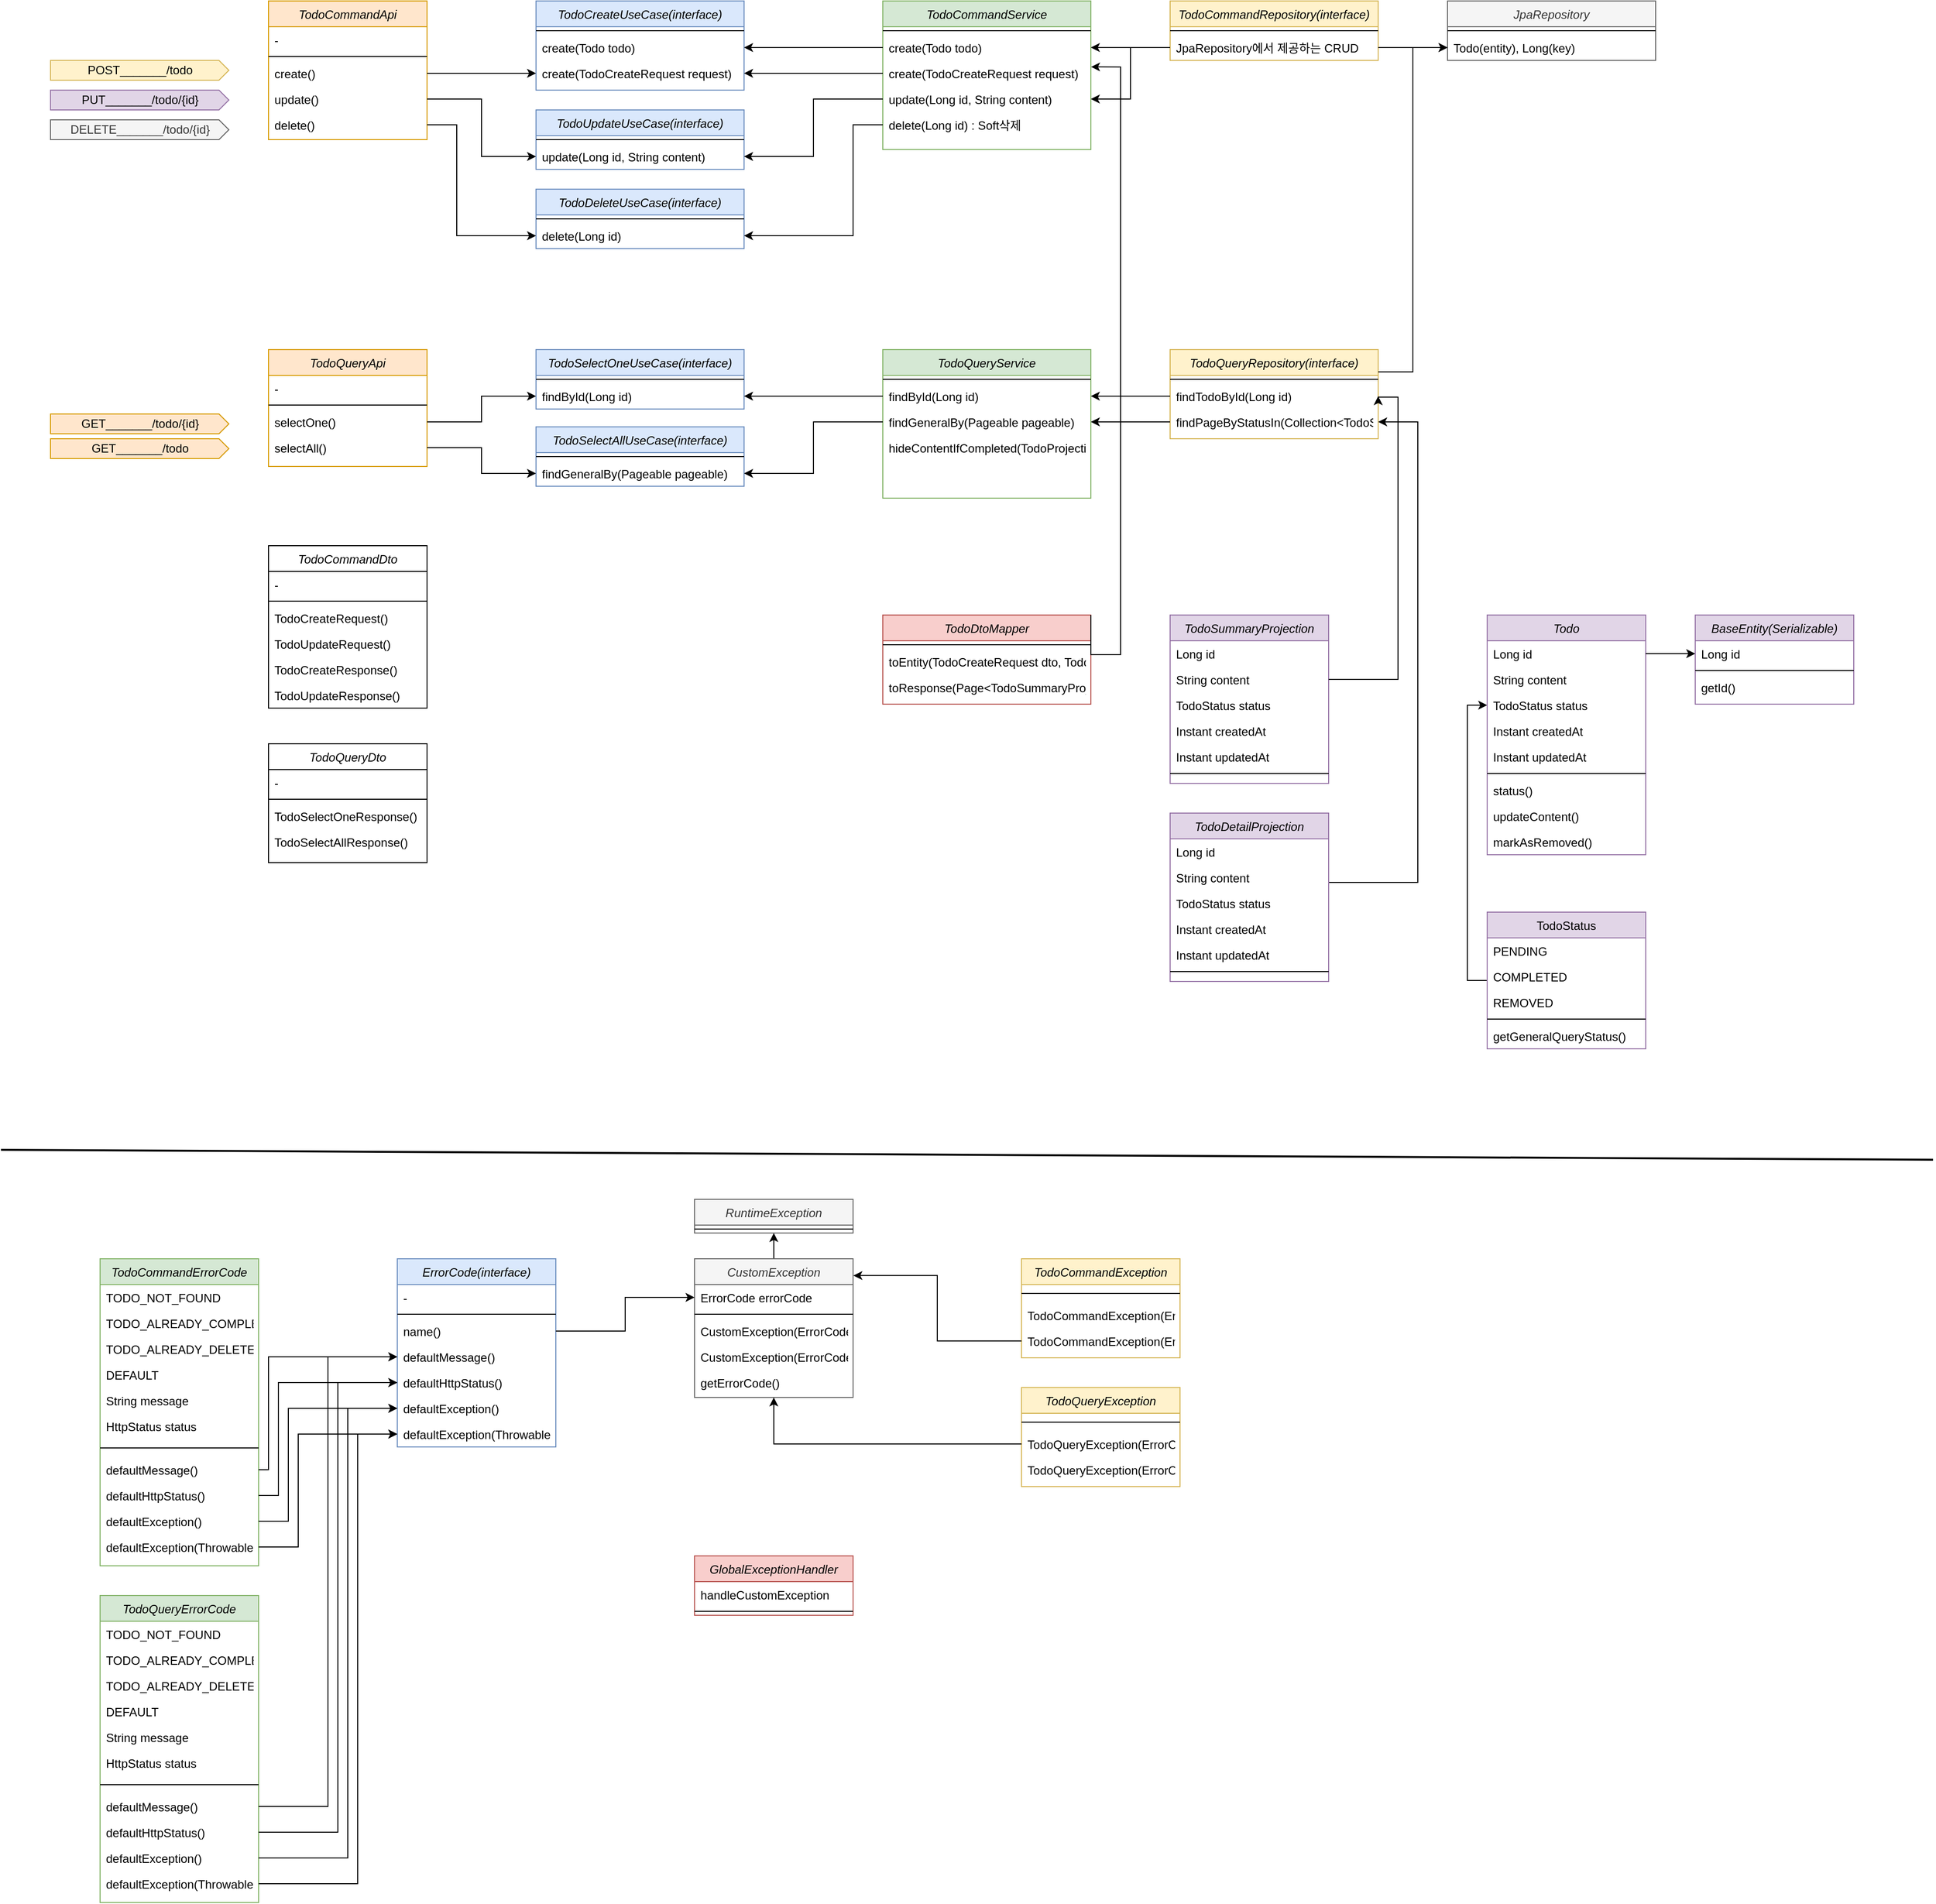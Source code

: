 <mxfile version="25.0.3">
  <diagram id="C5RBs43oDa-KdzZeNtuy" name="Page-1">
    <mxGraphModel dx="1983" dy="931" grid="1" gridSize="10" guides="1" tooltips="1" connect="1" arrows="1" fold="1" page="1" pageScale="1" pageWidth="2000" pageHeight="1600" math="0" shadow="0">
      <root>
        <mxCell id="WIyWlLk6GJQsqaUBKTNV-0" />
        <mxCell id="WIyWlLk6GJQsqaUBKTNV-1" parent="WIyWlLk6GJQsqaUBKTNV-0" />
        <mxCell id="zkfFHV4jXpPFQw0GAbJ--0" value="TodoCommandApi" style="swimlane;fontStyle=2;align=center;verticalAlign=top;childLayout=stackLayout;horizontal=1;startSize=26;horizontalStack=0;resizeParent=1;resizeLast=0;collapsible=1;marginBottom=0;rounded=0;shadow=0;strokeWidth=1;fillColor=#ffe6cc;strokeColor=#d79b00;" parent="WIyWlLk6GJQsqaUBKTNV-1" vertex="1">
          <mxGeometry x="290" y="90" width="160" height="140" as="geometry">
            <mxRectangle x="230" y="140" width="160" height="26" as="alternateBounds" />
          </mxGeometry>
        </mxCell>
        <mxCell id="zkfFHV4jXpPFQw0GAbJ--1" value="-" style="text;align=left;verticalAlign=top;spacingLeft=4;spacingRight=4;overflow=hidden;rotatable=0;points=[[0,0.5],[1,0.5]];portConstraint=eastwest;" parent="zkfFHV4jXpPFQw0GAbJ--0" vertex="1">
          <mxGeometry y="26" width="160" height="26" as="geometry" />
        </mxCell>
        <mxCell id="zkfFHV4jXpPFQw0GAbJ--4" value="" style="line;html=1;strokeWidth=1;align=left;verticalAlign=middle;spacingTop=-1;spacingLeft=3;spacingRight=3;rotatable=0;labelPosition=right;points=[];portConstraint=eastwest;" parent="zkfFHV4jXpPFQw0GAbJ--0" vertex="1">
          <mxGeometry y="52" width="160" height="8" as="geometry" />
        </mxCell>
        <mxCell id="c6ednIerwkc8YQVRu9x3-2" value="create()" style="text;align=left;verticalAlign=top;spacingLeft=4;spacingRight=4;overflow=hidden;rotatable=0;points=[[0,0.5],[1,0.5]];portConstraint=eastwest;" parent="zkfFHV4jXpPFQw0GAbJ--0" vertex="1">
          <mxGeometry y="60" width="160" height="26" as="geometry" />
        </mxCell>
        <mxCell id="c6ednIerwkc8YQVRu9x3-3" value="update()" style="text;align=left;verticalAlign=top;spacingLeft=4;spacingRight=4;overflow=hidden;rotatable=0;points=[[0,0.5],[1,0.5]];portConstraint=eastwest;" parent="zkfFHV4jXpPFQw0GAbJ--0" vertex="1">
          <mxGeometry y="86" width="160" height="26" as="geometry" />
        </mxCell>
        <mxCell id="zkfFHV4jXpPFQw0GAbJ--5" value="delete()" style="text;align=left;verticalAlign=top;spacingLeft=4;spacingRight=4;overflow=hidden;rotatable=0;points=[[0,0.5],[1,0.5]];portConstraint=eastwest;" parent="zkfFHV4jXpPFQw0GAbJ--0" vertex="1">
          <mxGeometry y="112" width="160" height="26" as="geometry" />
        </mxCell>
        <mxCell id="c6ednIerwkc8YQVRu9x3-5" style="edgeStyle=orthogonalEdgeStyle;rounded=0;orthogonalLoop=1;jettySize=auto;html=1;entryX=0;entryY=0.5;entryDx=0;entryDy=0;" parent="WIyWlLk6GJQsqaUBKTNV-1" source="zkfFHV4jXpPFQw0GAbJ--6" target="PxMp96L8N_5V2HyKPg1p-4" edge="1">
          <mxGeometry relative="1" as="geometry">
            <Array as="points">
              <mxPoint x="1500" y="1079" />
              <mxPoint x="1500" y="801" />
            </Array>
          </mxGeometry>
        </mxCell>
        <mxCell id="zkfFHV4jXpPFQw0GAbJ--6" value="TodoStatus" style="swimlane;fontStyle=0;align=center;verticalAlign=top;childLayout=stackLayout;horizontal=1;startSize=26;horizontalStack=0;resizeParent=1;resizeLast=0;collapsible=1;marginBottom=0;rounded=0;shadow=0;strokeWidth=1;fillColor=#e1d5e7;strokeColor=#9673a6;" parent="WIyWlLk6GJQsqaUBKTNV-1" vertex="1">
          <mxGeometry x="1520" y="1010" width="160" height="138" as="geometry">
            <mxRectangle x="130" y="380" width="160" height="26" as="alternateBounds" />
          </mxGeometry>
        </mxCell>
        <mxCell id="zkfFHV4jXpPFQw0GAbJ--7" value="PENDING " style="text;align=left;verticalAlign=top;spacingLeft=4;spacingRight=4;overflow=hidden;rotatable=0;points=[[0,0.5],[1,0.5]];portConstraint=eastwest;" parent="zkfFHV4jXpPFQw0GAbJ--6" vertex="1">
          <mxGeometry y="26" width="160" height="26" as="geometry" />
        </mxCell>
        <mxCell id="c6ednIerwkc8YQVRu9x3-7" value="COMPLETED" style="text;align=left;verticalAlign=top;spacingLeft=4;spacingRight=4;overflow=hidden;rotatable=0;points=[[0,0.5],[1,0.5]];portConstraint=eastwest;rounded=0;shadow=0;html=0;" parent="zkfFHV4jXpPFQw0GAbJ--6" vertex="1">
          <mxGeometry y="52" width="160" height="26" as="geometry" />
        </mxCell>
        <mxCell id="zkfFHV4jXpPFQw0GAbJ--8" value="REMOVED" style="text;align=left;verticalAlign=top;spacingLeft=4;spacingRight=4;overflow=hidden;rotatable=0;points=[[0,0.5],[1,0.5]];portConstraint=eastwest;rounded=0;shadow=0;html=0;" parent="zkfFHV4jXpPFQw0GAbJ--6" vertex="1">
          <mxGeometry y="78" width="160" height="26" as="geometry" />
        </mxCell>
        <mxCell id="zkfFHV4jXpPFQw0GAbJ--9" value="" style="line;html=1;strokeWidth=1;align=left;verticalAlign=middle;spacingTop=-1;spacingLeft=3;spacingRight=3;rotatable=0;labelPosition=right;points=[];portConstraint=eastwest;" parent="zkfFHV4jXpPFQw0GAbJ--6" vertex="1">
          <mxGeometry y="104" width="160" height="8" as="geometry" />
        </mxCell>
        <mxCell id="zkfFHV4jXpPFQw0GAbJ--11" value="getGeneralQueryStatus()" style="text;align=left;verticalAlign=top;spacingLeft=4;spacingRight=4;overflow=hidden;rotatable=0;points=[[0,0.5],[1,0.5]];portConstraint=eastwest;" parent="zkfFHV4jXpPFQw0GAbJ--6" vertex="1">
          <mxGeometry y="112" width="160" height="26" as="geometry" />
        </mxCell>
        <mxCell id="PxMp96L8N_5V2HyKPg1p-1" value="Todo" style="swimlane;fontStyle=2;align=center;verticalAlign=top;childLayout=stackLayout;horizontal=1;startSize=26;horizontalStack=0;resizeParent=1;resizeLast=0;collapsible=1;marginBottom=0;rounded=0;shadow=0;strokeWidth=1;fillColor=#e1d5e7;strokeColor=#9673a6;" parent="WIyWlLk6GJQsqaUBKTNV-1" vertex="1">
          <mxGeometry x="1520" y="710" width="160" height="242" as="geometry">
            <mxRectangle x="230" y="140" width="160" height="26" as="alternateBounds" />
          </mxGeometry>
        </mxCell>
        <mxCell id="PxMp96L8N_5V2HyKPg1p-2" value="Long id" style="text;align=left;verticalAlign=top;spacingLeft=4;spacingRight=4;overflow=hidden;rotatable=0;points=[[0,0.5],[1,0.5]];portConstraint=eastwest;" parent="PxMp96L8N_5V2HyKPg1p-1" vertex="1">
          <mxGeometry y="26" width="160" height="26" as="geometry" />
        </mxCell>
        <mxCell id="PxMp96L8N_5V2HyKPg1p-3" value="String content" style="text;align=left;verticalAlign=top;spacingLeft=4;spacingRight=4;overflow=hidden;rotatable=0;points=[[0,0.5],[1,0.5]];portConstraint=eastwest;rounded=0;shadow=0;html=0;" parent="PxMp96L8N_5V2HyKPg1p-1" vertex="1">
          <mxGeometry y="52" width="160" height="26" as="geometry" />
        </mxCell>
        <mxCell id="PxMp96L8N_5V2HyKPg1p-4" value="TodoStatus status" style="text;align=left;verticalAlign=top;spacingLeft=4;spacingRight=4;overflow=hidden;rotatable=0;points=[[0,0.5],[1,0.5]];portConstraint=eastwest;rounded=0;shadow=0;html=0;" parent="PxMp96L8N_5V2HyKPg1p-1" vertex="1">
          <mxGeometry y="78" width="160" height="26" as="geometry" />
        </mxCell>
        <mxCell id="PxMp96L8N_5V2HyKPg1p-5" value="Instant createdAt" style="text;align=left;verticalAlign=top;spacingLeft=4;spacingRight=4;overflow=hidden;rotatable=0;points=[[0,0.5],[1,0.5]];portConstraint=eastwest;rounded=0;shadow=0;html=0;" parent="PxMp96L8N_5V2HyKPg1p-1" vertex="1">
          <mxGeometry y="104" width="160" height="26" as="geometry" />
        </mxCell>
        <mxCell id="PxMp96L8N_5V2HyKPg1p-6" value="Instant updatedAt" style="text;align=left;verticalAlign=top;spacingLeft=4;spacingRight=4;overflow=hidden;rotatable=0;points=[[0,0.5],[1,0.5]];portConstraint=eastwest;rounded=0;shadow=0;html=0;" parent="PxMp96L8N_5V2HyKPg1p-1" vertex="1">
          <mxGeometry y="130" width="160" height="26" as="geometry" />
        </mxCell>
        <mxCell id="PxMp96L8N_5V2HyKPg1p-7" value="" style="line;html=1;strokeWidth=1;align=left;verticalAlign=middle;spacingTop=-1;spacingLeft=3;spacingRight=3;rotatable=0;labelPosition=right;points=[];portConstraint=eastwest;" parent="PxMp96L8N_5V2HyKPg1p-1" vertex="1">
          <mxGeometry y="156" width="160" height="8" as="geometry" />
        </mxCell>
        <mxCell id="PxMp96L8N_5V2HyKPg1p-8" value="status()" style="text;align=left;verticalAlign=top;spacingLeft=4;spacingRight=4;overflow=hidden;rotatable=0;points=[[0,0.5],[1,0.5]];portConstraint=eastwest;" parent="PxMp96L8N_5V2HyKPg1p-1" vertex="1">
          <mxGeometry y="164" width="160" height="26" as="geometry" />
        </mxCell>
        <mxCell id="PxMp96L8N_5V2HyKPg1p-9" value="updateContent()" style="text;align=left;verticalAlign=top;spacingLeft=4;spacingRight=4;overflow=hidden;rotatable=0;points=[[0,0.5],[1,0.5]];portConstraint=eastwest;" parent="PxMp96L8N_5V2HyKPg1p-1" vertex="1">
          <mxGeometry y="190" width="160" height="26" as="geometry" />
        </mxCell>
        <mxCell id="PxMp96L8N_5V2HyKPg1p-10" value="markAsRemoved()" style="text;align=left;verticalAlign=top;spacingLeft=4;spacingRight=4;overflow=hidden;rotatable=0;points=[[0,0.5],[1,0.5]];portConstraint=eastwest;" parent="PxMp96L8N_5V2HyKPg1p-1" vertex="1">
          <mxGeometry y="216" width="160" height="26" as="geometry" />
        </mxCell>
        <mxCell id="PxMp96L8N_5V2HyKPg1p-11" value="TodoQueryApi" style="swimlane;fontStyle=2;align=center;verticalAlign=top;childLayout=stackLayout;horizontal=1;startSize=26;horizontalStack=0;resizeParent=1;resizeLast=0;collapsible=1;marginBottom=0;rounded=0;shadow=0;strokeWidth=1;fillColor=#ffe6cc;strokeColor=#d79b00;" parent="WIyWlLk6GJQsqaUBKTNV-1" vertex="1">
          <mxGeometry x="290" y="442" width="160" height="118" as="geometry">
            <mxRectangle x="230" y="140" width="160" height="26" as="alternateBounds" />
          </mxGeometry>
        </mxCell>
        <mxCell id="PxMp96L8N_5V2HyKPg1p-12" value="-" style="text;align=left;verticalAlign=top;spacingLeft=4;spacingRight=4;overflow=hidden;rotatable=0;points=[[0,0.5],[1,0.5]];portConstraint=eastwest;" parent="PxMp96L8N_5V2HyKPg1p-11" vertex="1">
          <mxGeometry y="26" width="160" height="26" as="geometry" />
        </mxCell>
        <mxCell id="PxMp96L8N_5V2HyKPg1p-13" value="" style="line;html=1;strokeWidth=1;align=left;verticalAlign=middle;spacingTop=-1;spacingLeft=3;spacingRight=3;rotatable=0;labelPosition=right;points=[];portConstraint=eastwest;" parent="PxMp96L8N_5V2HyKPg1p-11" vertex="1">
          <mxGeometry y="52" width="160" height="8" as="geometry" />
        </mxCell>
        <mxCell id="PxMp96L8N_5V2HyKPg1p-14" value="selectOne()" style="text;align=left;verticalAlign=top;spacingLeft=4;spacingRight=4;overflow=hidden;rotatable=0;points=[[0,0.5],[1,0.5]];portConstraint=eastwest;" parent="PxMp96L8N_5V2HyKPg1p-11" vertex="1">
          <mxGeometry y="60" width="160" height="26" as="geometry" />
        </mxCell>
        <mxCell id="PxMp96L8N_5V2HyKPg1p-15" value="selectAll()" style="text;align=left;verticalAlign=top;spacingLeft=4;spacingRight=4;overflow=hidden;rotatable=0;points=[[0,0.5],[1,0.5]];portConstraint=eastwest;" parent="PxMp96L8N_5V2HyKPg1p-11" vertex="1">
          <mxGeometry y="86" width="160" height="26" as="geometry" />
        </mxCell>
        <mxCell id="PxMp96L8N_5V2HyKPg1p-17" value="TodoCreateUseCase(interface)" style="swimlane;fontStyle=2;align=center;verticalAlign=top;childLayout=stackLayout;horizontal=1;startSize=26;horizontalStack=0;resizeParent=1;resizeLast=0;collapsible=1;marginBottom=0;rounded=0;shadow=0;strokeWidth=1;fillColor=#dae8fc;strokeColor=#6c8ebf;" parent="WIyWlLk6GJQsqaUBKTNV-1" vertex="1">
          <mxGeometry x="560" y="90" width="210" height="90" as="geometry">
            <mxRectangle x="230" y="140" width="160" height="26" as="alternateBounds" />
          </mxGeometry>
        </mxCell>
        <mxCell id="PxMp96L8N_5V2HyKPg1p-19" value="" style="line;html=1;strokeWidth=1;align=left;verticalAlign=middle;spacingTop=-1;spacingLeft=3;spacingRight=3;rotatable=0;labelPosition=right;points=[];portConstraint=eastwest;" parent="PxMp96L8N_5V2HyKPg1p-17" vertex="1">
          <mxGeometry y="26" width="210" height="8" as="geometry" />
        </mxCell>
        <mxCell id="PxMp96L8N_5V2HyKPg1p-20" value="create(Todo todo)" style="text;align=left;verticalAlign=top;spacingLeft=4;spacingRight=4;overflow=hidden;rotatable=0;points=[[0,0.5],[1,0.5]];portConstraint=eastwest;" parent="PxMp96L8N_5V2HyKPg1p-17" vertex="1">
          <mxGeometry y="34" width="210" height="26" as="geometry" />
        </mxCell>
        <mxCell id="PxMp96L8N_5V2HyKPg1p-25" value="create(TodoCreateRequest request)" style="text;align=left;verticalAlign=top;spacingLeft=4;spacingRight=4;overflow=hidden;rotatable=0;points=[[0,0.5],[1,0.5]];portConstraint=eastwest;" parent="PxMp96L8N_5V2HyKPg1p-17" vertex="1">
          <mxGeometry y="60" width="210" height="26" as="geometry" />
        </mxCell>
        <mxCell id="PxMp96L8N_5V2HyKPg1p-26" value="TodoDeleteUseCase(interface)" style="swimlane;fontStyle=2;align=center;verticalAlign=top;childLayout=stackLayout;horizontal=1;startSize=26;horizontalStack=0;resizeParent=1;resizeLast=0;collapsible=1;marginBottom=0;rounded=0;shadow=0;strokeWidth=1;fillColor=#dae8fc;strokeColor=#6c8ebf;" parent="WIyWlLk6GJQsqaUBKTNV-1" vertex="1">
          <mxGeometry x="560" y="280" width="210" height="60" as="geometry">
            <mxRectangle x="230" y="140" width="160" height="26" as="alternateBounds" />
          </mxGeometry>
        </mxCell>
        <mxCell id="PxMp96L8N_5V2HyKPg1p-27" value="" style="line;html=1;strokeWidth=1;align=left;verticalAlign=middle;spacingTop=-1;spacingLeft=3;spacingRight=3;rotatable=0;labelPosition=right;points=[];portConstraint=eastwest;" parent="PxMp96L8N_5V2HyKPg1p-26" vertex="1">
          <mxGeometry y="26" width="210" height="8" as="geometry" />
        </mxCell>
        <mxCell id="PxMp96L8N_5V2HyKPg1p-28" value="delete(Long id)" style="text;align=left;verticalAlign=top;spacingLeft=4;spacingRight=4;overflow=hidden;rotatable=0;points=[[0,0.5],[1,0.5]];portConstraint=eastwest;" parent="PxMp96L8N_5V2HyKPg1p-26" vertex="1">
          <mxGeometry y="34" width="210" height="26" as="geometry" />
        </mxCell>
        <mxCell id="PxMp96L8N_5V2HyKPg1p-30" value="TodoUpdateUseCase(interface)" style="swimlane;fontStyle=2;align=center;verticalAlign=top;childLayout=stackLayout;horizontal=1;startSize=26;horizontalStack=0;resizeParent=1;resizeLast=0;collapsible=1;marginBottom=0;rounded=0;shadow=0;strokeWidth=1;fillColor=#dae8fc;strokeColor=#6c8ebf;" parent="WIyWlLk6GJQsqaUBKTNV-1" vertex="1">
          <mxGeometry x="560" y="200" width="210" height="60" as="geometry">
            <mxRectangle x="230" y="140" width="160" height="26" as="alternateBounds" />
          </mxGeometry>
        </mxCell>
        <mxCell id="PxMp96L8N_5V2HyKPg1p-31" value="" style="line;html=1;strokeWidth=1;align=left;verticalAlign=middle;spacingTop=-1;spacingLeft=3;spacingRight=3;rotatable=0;labelPosition=right;points=[];portConstraint=eastwest;" parent="PxMp96L8N_5V2HyKPg1p-30" vertex="1">
          <mxGeometry y="26" width="210" height="8" as="geometry" />
        </mxCell>
        <mxCell id="PxMp96L8N_5V2HyKPg1p-32" value="update(Long id, String content)" style="text;align=left;verticalAlign=top;spacingLeft=4;spacingRight=4;overflow=hidden;rotatable=0;points=[[0,0.5],[1,0.5]];portConstraint=eastwest;" parent="PxMp96L8N_5V2HyKPg1p-30" vertex="1">
          <mxGeometry y="34" width="210" height="26" as="geometry" />
        </mxCell>
        <mxCell id="PxMp96L8N_5V2HyKPg1p-33" value="TodoSelectAllUseCase(interface)" style="swimlane;fontStyle=2;align=center;verticalAlign=top;childLayout=stackLayout;horizontal=1;startSize=26;horizontalStack=0;resizeParent=1;resizeLast=0;collapsible=1;marginBottom=0;rounded=0;shadow=0;strokeWidth=1;fillColor=#dae8fc;strokeColor=#6c8ebf;" parent="WIyWlLk6GJQsqaUBKTNV-1" vertex="1">
          <mxGeometry x="560" y="520" width="210" height="60" as="geometry">
            <mxRectangle x="230" y="140" width="160" height="26" as="alternateBounds" />
          </mxGeometry>
        </mxCell>
        <mxCell id="PxMp96L8N_5V2HyKPg1p-34" value="" style="line;html=1;strokeWidth=1;align=left;verticalAlign=middle;spacingTop=-1;spacingLeft=3;spacingRight=3;rotatable=0;labelPosition=right;points=[];portConstraint=eastwest;" parent="PxMp96L8N_5V2HyKPg1p-33" vertex="1">
          <mxGeometry y="26" width="210" height="8" as="geometry" />
        </mxCell>
        <mxCell id="PxMp96L8N_5V2HyKPg1p-35" value="findGeneralBy(Pageable pageable)" style="text;align=left;verticalAlign=top;spacingLeft=4;spacingRight=4;overflow=hidden;rotatable=0;points=[[0,0.5],[1,0.5]];portConstraint=eastwest;" parent="PxMp96L8N_5V2HyKPg1p-33" vertex="1">
          <mxGeometry y="34" width="210" height="26" as="geometry" />
        </mxCell>
        <mxCell id="PxMp96L8N_5V2HyKPg1p-38" value="TodoSelectOneUseCase(interface)" style="swimlane;fontStyle=2;align=center;verticalAlign=top;childLayout=stackLayout;horizontal=1;startSize=26;horizontalStack=0;resizeParent=1;resizeLast=0;collapsible=1;marginBottom=0;rounded=0;shadow=0;strokeWidth=1;fillColor=#dae8fc;strokeColor=#6c8ebf;" parent="WIyWlLk6GJQsqaUBKTNV-1" vertex="1">
          <mxGeometry x="560" y="442" width="210" height="60" as="geometry">
            <mxRectangle x="230" y="140" width="160" height="26" as="alternateBounds" />
          </mxGeometry>
        </mxCell>
        <mxCell id="PxMp96L8N_5V2HyKPg1p-39" value="" style="line;html=1;strokeWidth=1;align=left;verticalAlign=middle;spacingTop=-1;spacingLeft=3;spacingRight=3;rotatable=0;labelPosition=right;points=[];portConstraint=eastwest;" parent="PxMp96L8N_5V2HyKPg1p-38" vertex="1">
          <mxGeometry y="26" width="210" height="8" as="geometry" />
        </mxCell>
        <mxCell id="PxMp96L8N_5V2HyKPg1p-40" value="findById(Long id)" style="text;align=left;verticalAlign=top;spacingLeft=4;spacingRight=4;overflow=hidden;rotatable=0;points=[[0,0.5],[1,0.5]];portConstraint=eastwest;" parent="PxMp96L8N_5V2HyKPg1p-38" vertex="1">
          <mxGeometry y="34" width="210" height="26" as="geometry" />
        </mxCell>
        <mxCell id="PxMp96L8N_5V2HyKPg1p-48" value="" style="edgeStyle=orthogonalEdgeStyle;rounded=0;orthogonalLoop=1;jettySize=auto;html=1;" parent="WIyWlLk6GJQsqaUBKTNV-1" source="c6ednIerwkc8YQVRu9x3-2" target="PxMp96L8N_5V2HyKPg1p-25" edge="1">
          <mxGeometry relative="1" as="geometry" />
        </mxCell>
        <mxCell id="PxMp96L8N_5V2HyKPg1p-49" style="edgeStyle=orthogonalEdgeStyle;rounded=0;orthogonalLoop=1;jettySize=auto;html=1;entryX=0;entryY=0.5;entryDx=0;entryDy=0;" parent="WIyWlLk6GJQsqaUBKTNV-1" source="c6ednIerwkc8YQVRu9x3-3" target="PxMp96L8N_5V2HyKPg1p-32" edge="1">
          <mxGeometry relative="1" as="geometry" />
        </mxCell>
        <mxCell id="PxMp96L8N_5V2HyKPg1p-50" style="edgeStyle=orthogonalEdgeStyle;rounded=0;orthogonalLoop=1;jettySize=auto;html=1;" parent="WIyWlLk6GJQsqaUBKTNV-1" source="zkfFHV4jXpPFQw0GAbJ--5" target="PxMp96L8N_5V2HyKPg1p-28" edge="1">
          <mxGeometry relative="1" as="geometry">
            <Array as="points">
              <mxPoint x="480" y="215" />
              <mxPoint x="480" y="327" />
            </Array>
          </mxGeometry>
        </mxCell>
        <mxCell id="PxMp96L8N_5V2HyKPg1p-51" style="edgeStyle=orthogonalEdgeStyle;rounded=0;orthogonalLoop=1;jettySize=auto;html=1;" parent="WIyWlLk6GJQsqaUBKTNV-1" source="PxMp96L8N_5V2HyKPg1p-14" target="PxMp96L8N_5V2HyKPg1p-40" edge="1">
          <mxGeometry relative="1" as="geometry" />
        </mxCell>
        <mxCell id="PxMp96L8N_5V2HyKPg1p-52" style="edgeStyle=orthogonalEdgeStyle;rounded=0;orthogonalLoop=1;jettySize=auto;html=1;" parent="WIyWlLk6GJQsqaUBKTNV-1" source="PxMp96L8N_5V2HyKPg1p-15" target="PxMp96L8N_5V2HyKPg1p-35" edge="1">
          <mxGeometry relative="1" as="geometry" />
        </mxCell>
        <mxCell id="PxMp96L8N_5V2HyKPg1p-53" value="TodoCommandService" style="swimlane;fontStyle=2;align=center;verticalAlign=top;childLayout=stackLayout;horizontal=1;startSize=26;horizontalStack=0;resizeParent=1;resizeLast=0;collapsible=1;marginBottom=0;rounded=0;shadow=0;strokeWidth=1;fillColor=#d5e8d4;strokeColor=#82b366;" parent="WIyWlLk6GJQsqaUBKTNV-1" vertex="1">
          <mxGeometry x="910" y="90" width="210" height="150" as="geometry">
            <mxRectangle x="230" y="140" width="160" height="26" as="alternateBounds" />
          </mxGeometry>
        </mxCell>
        <mxCell id="PxMp96L8N_5V2HyKPg1p-54" value="" style="line;html=1;strokeWidth=1;align=left;verticalAlign=middle;spacingTop=-1;spacingLeft=3;spacingRight=3;rotatable=0;labelPosition=right;points=[];portConstraint=eastwest;" parent="PxMp96L8N_5V2HyKPg1p-53" vertex="1">
          <mxGeometry y="26" width="210" height="8" as="geometry" />
        </mxCell>
        <mxCell id="PxMp96L8N_5V2HyKPg1p-55" value="create(Todo todo)" style="text;align=left;verticalAlign=top;spacingLeft=4;spacingRight=4;overflow=hidden;rotatable=0;points=[[0,0.5],[1,0.5]];portConstraint=eastwest;" parent="PxMp96L8N_5V2HyKPg1p-53" vertex="1">
          <mxGeometry y="34" width="210" height="26" as="geometry" />
        </mxCell>
        <mxCell id="PxMp96L8N_5V2HyKPg1p-56" value="create(TodoCreateRequest request)" style="text;align=left;verticalAlign=top;spacingLeft=4;spacingRight=4;overflow=hidden;rotatable=0;points=[[0,0.5],[1,0.5]];portConstraint=eastwest;" parent="PxMp96L8N_5V2HyKPg1p-53" vertex="1">
          <mxGeometry y="60" width="210" height="26" as="geometry" />
        </mxCell>
        <mxCell id="PxMp96L8N_5V2HyKPg1p-57" value="update(Long id, String content)" style="text;align=left;verticalAlign=top;spacingLeft=4;spacingRight=4;overflow=hidden;rotatable=0;points=[[0,0.5],[1,0.5]];portConstraint=eastwest;" parent="PxMp96L8N_5V2HyKPg1p-53" vertex="1">
          <mxGeometry y="86" width="210" height="26" as="geometry" />
        </mxCell>
        <mxCell id="PxMp96L8N_5V2HyKPg1p-58" value="delete(Long id) : Soft삭제" style="text;align=left;verticalAlign=top;spacingLeft=4;spacingRight=4;overflow=hidden;rotatable=0;points=[[0,0.5],[1,0.5]];portConstraint=eastwest;" parent="PxMp96L8N_5V2HyKPg1p-53" vertex="1">
          <mxGeometry y="112" width="210" height="26" as="geometry" />
        </mxCell>
        <mxCell id="PxMp96L8N_5V2HyKPg1p-59" value="TodoQueryService" style="swimlane;fontStyle=2;align=center;verticalAlign=top;childLayout=stackLayout;horizontal=1;startSize=26;horizontalStack=0;resizeParent=1;resizeLast=0;collapsible=1;marginBottom=0;rounded=0;shadow=0;strokeWidth=1;fillColor=#d5e8d4;strokeColor=#82b366;" parent="WIyWlLk6GJQsqaUBKTNV-1" vertex="1">
          <mxGeometry x="910" y="442" width="210" height="150" as="geometry">
            <mxRectangle x="230" y="140" width="160" height="26" as="alternateBounds" />
          </mxGeometry>
        </mxCell>
        <mxCell id="PxMp96L8N_5V2HyKPg1p-60" value="" style="line;html=1;strokeWidth=1;align=left;verticalAlign=middle;spacingTop=-1;spacingLeft=3;spacingRight=3;rotatable=0;labelPosition=right;points=[];portConstraint=eastwest;" parent="PxMp96L8N_5V2HyKPg1p-59" vertex="1">
          <mxGeometry y="26" width="210" height="8" as="geometry" />
        </mxCell>
        <mxCell id="PxMp96L8N_5V2HyKPg1p-61" value="findById(Long id)" style="text;align=left;verticalAlign=top;spacingLeft=4;spacingRight=4;overflow=hidden;rotatable=0;points=[[0,0.5],[1,0.5]];portConstraint=eastwest;" parent="PxMp96L8N_5V2HyKPg1p-59" vertex="1">
          <mxGeometry y="34" width="210" height="26" as="geometry" />
        </mxCell>
        <mxCell id="PxMp96L8N_5V2HyKPg1p-62" value="findGeneralBy(Pageable pageable)" style="text;align=left;verticalAlign=top;spacingLeft=4;spacingRight=4;overflow=hidden;rotatable=0;points=[[0,0.5],[1,0.5]];portConstraint=eastwest;" parent="PxMp96L8N_5V2HyKPg1p-59" vertex="1">
          <mxGeometry y="60" width="210" height="26" as="geometry" />
        </mxCell>
        <mxCell id="PxMp96L8N_5V2HyKPg1p-63" value="hideContentIfCompleted(TodoProjection.TodoSummaryProjection todo)" style="text;align=left;verticalAlign=top;spacingLeft=4;spacingRight=4;overflow=hidden;rotatable=0;points=[[0,0.5],[1,0.5]];portConstraint=eastwest;" parent="PxMp96L8N_5V2HyKPg1p-59" vertex="1">
          <mxGeometry y="86" width="210" height="26" as="geometry" />
        </mxCell>
        <mxCell id="PxMp96L8N_5V2HyKPg1p-65" style="edgeStyle=orthogonalEdgeStyle;rounded=0;orthogonalLoop=1;jettySize=auto;html=1;entryX=1;entryY=0.5;entryDx=0;entryDy=0;" parent="WIyWlLk6GJQsqaUBKTNV-1" source="PxMp96L8N_5V2HyKPg1p-55" target="PxMp96L8N_5V2HyKPg1p-20" edge="1">
          <mxGeometry relative="1" as="geometry" />
        </mxCell>
        <mxCell id="PxMp96L8N_5V2HyKPg1p-66" style="edgeStyle=orthogonalEdgeStyle;rounded=0;orthogonalLoop=1;jettySize=auto;html=1;" parent="WIyWlLk6GJQsqaUBKTNV-1" source="PxMp96L8N_5V2HyKPg1p-56" target="PxMp96L8N_5V2HyKPg1p-25" edge="1">
          <mxGeometry relative="1" as="geometry" />
        </mxCell>
        <mxCell id="PxMp96L8N_5V2HyKPg1p-67" style="edgeStyle=orthogonalEdgeStyle;rounded=0;orthogonalLoop=1;jettySize=auto;html=1;entryX=1;entryY=0.5;entryDx=0;entryDy=0;" parent="WIyWlLk6GJQsqaUBKTNV-1" source="PxMp96L8N_5V2HyKPg1p-57" target="PxMp96L8N_5V2HyKPg1p-32" edge="1">
          <mxGeometry relative="1" as="geometry" />
        </mxCell>
        <mxCell id="PxMp96L8N_5V2HyKPg1p-68" style="edgeStyle=orthogonalEdgeStyle;rounded=0;orthogonalLoop=1;jettySize=auto;html=1;entryX=1;entryY=0.5;entryDx=0;entryDy=0;" parent="WIyWlLk6GJQsqaUBKTNV-1" source="PxMp96L8N_5V2HyKPg1p-58" target="PxMp96L8N_5V2HyKPg1p-28" edge="1">
          <mxGeometry relative="1" as="geometry">
            <Array as="points">
              <mxPoint x="880" y="215" />
              <mxPoint x="880" y="327" />
            </Array>
          </mxGeometry>
        </mxCell>
        <mxCell id="PxMp96L8N_5V2HyKPg1p-69" style="edgeStyle=orthogonalEdgeStyle;rounded=0;orthogonalLoop=1;jettySize=auto;html=1;entryX=1;entryY=0.5;entryDx=0;entryDy=0;" parent="WIyWlLk6GJQsqaUBKTNV-1" source="PxMp96L8N_5V2HyKPg1p-61" target="PxMp96L8N_5V2HyKPg1p-40" edge="1">
          <mxGeometry relative="1" as="geometry" />
        </mxCell>
        <mxCell id="PxMp96L8N_5V2HyKPg1p-70" style="edgeStyle=orthogonalEdgeStyle;rounded=0;orthogonalLoop=1;jettySize=auto;html=1;entryX=1;entryY=0.5;entryDx=0;entryDy=0;" parent="WIyWlLk6GJQsqaUBKTNV-1" source="PxMp96L8N_5V2HyKPg1p-62" target="PxMp96L8N_5V2HyKPg1p-35" edge="1">
          <mxGeometry relative="1" as="geometry" />
        </mxCell>
        <mxCell id="PxMp96L8N_5V2HyKPg1p-71" value="TodoCommandRepository(interface)" style="swimlane;fontStyle=2;align=center;verticalAlign=top;childLayout=stackLayout;horizontal=1;startSize=26;horizontalStack=0;resizeParent=1;resizeLast=0;collapsible=1;marginBottom=0;rounded=0;shadow=0;strokeWidth=1;fillColor=#fff2cc;strokeColor=#d6b656;" parent="WIyWlLk6GJQsqaUBKTNV-1" vertex="1">
          <mxGeometry x="1200" y="90" width="210" height="60" as="geometry">
            <mxRectangle x="230" y="140" width="160" height="26" as="alternateBounds" />
          </mxGeometry>
        </mxCell>
        <mxCell id="PxMp96L8N_5V2HyKPg1p-72" value="" style="line;html=1;strokeWidth=1;align=left;verticalAlign=middle;spacingTop=-1;spacingLeft=3;spacingRight=3;rotatable=0;labelPosition=right;points=[];portConstraint=eastwest;" parent="PxMp96L8N_5V2HyKPg1p-71" vertex="1">
          <mxGeometry y="26" width="210" height="8" as="geometry" />
        </mxCell>
        <mxCell id="PxMp96L8N_5V2HyKPg1p-76" value="JpaRepository에서 제공하는 CRUD" style="text;align=left;verticalAlign=top;spacingLeft=4;spacingRight=4;overflow=hidden;rotatable=0;points=[[0,0.5],[1,0.5]];portConstraint=eastwest;" parent="PxMp96L8N_5V2HyKPg1p-71" vertex="1">
          <mxGeometry y="34" width="210" height="26" as="geometry" />
        </mxCell>
        <mxCell id="PxMp96L8N_5V2HyKPg1p-77" value="JpaRepository" style="swimlane;fontStyle=2;align=center;verticalAlign=top;childLayout=stackLayout;horizontal=1;startSize=26;horizontalStack=0;resizeParent=1;resizeLast=0;collapsible=1;marginBottom=0;rounded=0;shadow=0;strokeWidth=1;fillColor=#f5f5f5;fontColor=#333333;strokeColor=#666666;" parent="WIyWlLk6GJQsqaUBKTNV-1" vertex="1">
          <mxGeometry x="1480" y="90" width="210" height="60" as="geometry">
            <mxRectangle x="230" y="140" width="160" height="26" as="alternateBounds" />
          </mxGeometry>
        </mxCell>
        <mxCell id="PxMp96L8N_5V2HyKPg1p-78" value="" style="line;html=1;strokeWidth=1;align=left;verticalAlign=middle;spacingTop=-1;spacingLeft=3;spacingRight=3;rotatable=0;labelPosition=right;points=[];portConstraint=eastwest;" parent="PxMp96L8N_5V2HyKPg1p-77" vertex="1">
          <mxGeometry y="26" width="210" height="8" as="geometry" />
        </mxCell>
        <mxCell id="PxMp96L8N_5V2HyKPg1p-79" value="Todo(entity), Long(key)" style="text;align=left;verticalAlign=top;spacingLeft=4;spacingRight=4;overflow=hidden;rotatable=0;points=[[0,0.5],[1,0.5]];portConstraint=eastwest;" parent="PxMp96L8N_5V2HyKPg1p-77" vertex="1">
          <mxGeometry y="34" width="210" height="26" as="geometry" />
        </mxCell>
        <mxCell id="PxMp96L8N_5V2HyKPg1p-81" style="edgeStyle=orthogonalEdgeStyle;rounded=0;orthogonalLoop=1;jettySize=auto;html=1;" parent="WIyWlLk6GJQsqaUBKTNV-1" source="PxMp96L8N_5V2HyKPg1p-76" target="PxMp96L8N_5V2HyKPg1p-55" edge="1">
          <mxGeometry relative="1" as="geometry" />
        </mxCell>
        <mxCell id="PxMp96L8N_5V2HyKPg1p-82" style="edgeStyle=orthogonalEdgeStyle;rounded=0;orthogonalLoop=1;jettySize=auto;html=1;" parent="WIyWlLk6GJQsqaUBKTNV-1" source="PxMp96L8N_5V2HyKPg1p-76" target="PxMp96L8N_5V2HyKPg1p-57" edge="1">
          <mxGeometry relative="1" as="geometry" />
        </mxCell>
        <mxCell id="PxMp96L8N_5V2HyKPg1p-83" value="TodoQueryRepository(interface)" style="swimlane;fontStyle=2;align=center;verticalAlign=top;childLayout=stackLayout;horizontal=1;startSize=26;horizontalStack=0;resizeParent=1;resizeLast=0;collapsible=1;marginBottom=0;rounded=0;shadow=0;strokeWidth=1;fillColor=#fff2cc;strokeColor=#d6b656;" parent="WIyWlLk6GJQsqaUBKTNV-1" vertex="1">
          <mxGeometry x="1200" y="442" width="210" height="90" as="geometry">
            <mxRectangle x="230" y="140" width="160" height="26" as="alternateBounds" />
          </mxGeometry>
        </mxCell>
        <mxCell id="PxMp96L8N_5V2HyKPg1p-84" value="" style="line;html=1;strokeWidth=1;align=left;verticalAlign=middle;spacingTop=-1;spacingLeft=3;spacingRight=3;rotatable=0;labelPosition=right;points=[];portConstraint=eastwest;" parent="PxMp96L8N_5V2HyKPg1p-83" vertex="1">
          <mxGeometry y="26" width="210" height="8" as="geometry" />
        </mxCell>
        <mxCell id="PxMp96L8N_5V2HyKPg1p-85" value="findTodoById(Long id)" style="text;align=left;verticalAlign=top;spacingLeft=4;spacingRight=4;overflow=hidden;rotatable=0;points=[[0,0.5],[1,0.5]];portConstraint=eastwest;" parent="PxMp96L8N_5V2HyKPg1p-83" vertex="1">
          <mxGeometry y="34" width="210" height="26" as="geometry" />
        </mxCell>
        <mxCell id="PxMp96L8N_5V2HyKPg1p-86" value="findPageByStatusIn(Collection&lt;TodoStatus&gt; status, Pageable pageable)" style="text;align=left;verticalAlign=top;spacingLeft=4;spacingRight=4;overflow=hidden;rotatable=0;points=[[0,0.5],[1,0.5]];portConstraint=eastwest;" parent="PxMp96L8N_5V2HyKPg1p-83" vertex="1">
          <mxGeometry y="60" width="210" height="26" as="geometry" />
        </mxCell>
        <mxCell id="PxMp96L8N_5V2HyKPg1p-88" style="edgeStyle=orthogonalEdgeStyle;rounded=0;orthogonalLoop=1;jettySize=auto;html=1;entryX=0;entryY=0.5;entryDx=0;entryDy=0;" parent="WIyWlLk6GJQsqaUBKTNV-1" source="PxMp96L8N_5V2HyKPg1p-76" target="PxMp96L8N_5V2HyKPg1p-79" edge="1">
          <mxGeometry relative="1" as="geometry" />
        </mxCell>
        <mxCell id="PxMp96L8N_5V2HyKPg1p-91" style="edgeStyle=orthogonalEdgeStyle;rounded=0;orthogonalLoop=1;jettySize=auto;html=1;entryX=0;entryY=0.5;entryDx=0;entryDy=0;exitX=1;exitY=0.25;exitDx=0;exitDy=0;" parent="WIyWlLk6GJQsqaUBKTNV-1" source="PxMp96L8N_5V2HyKPg1p-83" target="PxMp96L8N_5V2HyKPg1p-79" edge="1">
          <mxGeometry relative="1" as="geometry" />
        </mxCell>
        <mxCell id="PxMp96L8N_5V2HyKPg1p-92" style="edgeStyle=orthogonalEdgeStyle;rounded=0;orthogonalLoop=1;jettySize=auto;html=1;entryX=1;entryY=0.5;entryDx=0;entryDy=0;" parent="WIyWlLk6GJQsqaUBKTNV-1" source="PxMp96L8N_5V2HyKPg1p-85" target="PxMp96L8N_5V2HyKPg1p-61" edge="1">
          <mxGeometry relative="1" as="geometry" />
        </mxCell>
        <mxCell id="PxMp96L8N_5V2HyKPg1p-93" style="edgeStyle=orthogonalEdgeStyle;rounded=0;orthogonalLoop=1;jettySize=auto;html=1;entryX=1;entryY=0.5;entryDx=0;entryDy=0;" parent="WIyWlLk6GJQsqaUBKTNV-1" source="PxMp96L8N_5V2HyKPg1p-86" target="PxMp96L8N_5V2HyKPg1p-62" edge="1">
          <mxGeometry relative="1" as="geometry" />
        </mxCell>
        <mxCell id="PxMp96L8N_5V2HyKPg1p-104" value="TodoSummaryProjection" style="swimlane;fontStyle=2;align=center;verticalAlign=top;childLayout=stackLayout;horizontal=1;startSize=26;horizontalStack=0;resizeParent=1;resizeLast=0;collapsible=1;marginBottom=0;rounded=0;shadow=0;strokeWidth=1;fillColor=#e1d5e7;strokeColor=#9673a6;" parent="WIyWlLk6GJQsqaUBKTNV-1" vertex="1">
          <mxGeometry x="1200" y="710" width="160" height="170" as="geometry">
            <mxRectangle x="230" y="140" width="160" height="26" as="alternateBounds" />
          </mxGeometry>
        </mxCell>
        <mxCell id="PxMp96L8N_5V2HyKPg1p-105" value="Long id" style="text;align=left;verticalAlign=top;spacingLeft=4;spacingRight=4;overflow=hidden;rotatable=0;points=[[0,0.5],[1,0.5]];portConstraint=eastwest;" parent="PxMp96L8N_5V2HyKPg1p-104" vertex="1">
          <mxGeometry y="26" width="160" height="26" as="geometry" />
        </mxCell>
        <mxCell id="PxMp96L8N_5V2HyKPg1p-106" value="String content" style="text;align=left;verticalAlign=top;spacingLeft=4;spacingRight=4;overflow=hidden;rotatable=0;points=[[0,0.5],[1,0.5]];portConstraint=eastwest;rounded=0;shadow=0;html=0;" parent="PxMp96L8N_5V2HyKPg1p-104" vertex="1">
          <mxGeometry y="52" width="160" height="26" as="geometry" />
        </mxCell>
        <mxCell id="PxMp96L8N_5V2HyKPg1p-107" value="TodoStatus status" style="text;align=left;verticalAlign=top;spacingLeft=4;spacingRight=4;overflow=hidden;rotatable=0;points=[[0,0.5],[1,0.5]];portConstraint=eastwest;rounded=0;shadow=0;html=0;" parent="PxMp96L8N_5V2HyKPg1p-104" vertex="1">
          <mxGeometry y="78" width="160" height="26" as="geometry" />
        </mxCell>
        <mxCell id="PxMp96L8N_5V2HyKPg1p-108" value="Instant createdAt" style="text;align=left;verticalAlign=top;spacingLeft=4;spacingRight=4;overflow=hidden;rotatable=0;points=[[0,0.5],[1,0.5]];portConstraint=eastwest;rounded=0;shadow=0;html=0;" parent="PxMp96L8N_5V2HyKPg1p-104" vertex="1">
          <mxGeometry y="104" width="160" height="26" as="geometry" />
        </mxCell>
        <mxCell id="PxMp96L8N_5V2HyKPg1p-109" value="Instant updatedAt" style="text;align=left;verticalAlign=top;spacingLeft=4;spacingRight=4;overflow=hidden;rotatable=0;points=[[0,0.5],[1,0.5]];portConstraint=eastwest;rounded=0;shadow=0;html=0;" parent="PxMp96L8N_5V2HyKPg1p-104" vertex="1">
          <mxGeometry y="130" width="160" height="26" as="geometry" />
        </mxCell>
        <mxCell id="PxMp96L8N_5V2HyKPg1p-110" value="" style="line;html=1;strokeWidth=1;align=left;verticalAlign=middle;spacingTop=-1;spacingLeft=3;spacingRight=3;rotatable=0;labelPosition=right;points=[];portConstraint=eastwest;" parent="PxMp96L8N_5V2HyKPg1p-104" vertex="1">
          <mxGeometry y="156" width="160" height="8" as="geometry" />
        </mxCell>
        <mxCell id="PxMp96L8N_5V2HyKPg1p-131" style="edgeStyle=orthogonalEdgeStyle;rounded=0;orthogonalLoop=1;jettySize=auto;html=1;exitX=1;exitY=0;exitDx=0;exitDy=0;entryX=1;entryY=0.5;entryDx=0;entryDy=0;" parent="WIyWlLk6GJQsqaUBKTNV-1" source="PxMp96L8N_5V2HyKPg1p-114" target="PxMp96L8N_5V2HyKPg1p-86" edge="1">
          <mxGeometry relative="1" as="geometry">
            <Array as="points">
              <mxPoint x="1360" y="980" />
              <mxPoint x="1450" y="980" />
              <mxPoint x="1450" y="515" />
            </Array>
          </mxGeometry>
        </mxCell>
        <mxCell id="PxMp96L8N_5V2HyKPg1p-114" value="TodoDetailProjection" style="swimlane;fontStyle=2;align=center;verticalAlign=top;childLayout=stackLayout;horizontal=1;startSize=26;horizontalStack=0;resizeParent=1;resizeLast=0;collapsible=1;marginBottom=0;rounded=0;shadow=0;strokeWidth=1;fillColor=#e1d5e7;strokeColor=#9673a6;" parent="WIyWlLk6GJQsqaUBKTNV-1" vertex="1">
          <mxGeometry x="1200" y="910" width="160" height="170" as="geometry">
            <mxRectangle x="230" y="140" width="160" height="26" as="alternateBounds" />
          </mxGeometry>
        </mxCell>
        <mxCell id="PxMp96L8N_5V2HyKPg1p-115" value="Long id" style="text;align=left;verticalAlign=top;spacingLeft=4;spacingRight=4;overflow=hidden;rotatable=0;points=[[0,0.5],[1,0.5]];portConstraint=eastwest;" parent="PxMp96L8N_5V2HyKPg1p-114" vertex="1">
          <mxGeometry y="26" width="160" height="26" as="geometry" />
        </mxCell>
        <mxCell id="PxMp96L8N_5V2HyKPg1p-116" value="String content" style="text;align=left;verticalAlign=top;spacingLeft=4;spacingRight=4;overflow=hidden;rotatable=0;points=[[0,0.5],[1,0.5]];portConstraint=eastwest;rounded=0;shadow=0;html=0;" parent="PxMp96L8N_5V2HyKPg1p-114" vertex="1">
          <mxGeometry y="52" width="160" height="26" as="geometry" />
        </mxCell>
        <mxCell id="PxMp96L8N_5V2HyKPg1p-117" value="TodoStatus status" style="text;align=left;verticalAlign=top;spacingLeft=4;spacingRight=4;overflow=hidden;rotatable=0;points=[[0,0.5],[1,0.5]];portConstraint=eastwest;rounded=0;shadow=0;html=0;" parent="PxMp96L8N_5V2HyKPg1p-114" vertex="1">
          <mxGeometry y="78" width="160" height="26" as="geometry" />
        </mxCell>
        <mxCell id="PxMp96L8N_5V2HyKPg1p-118" value="Instant createdAt" style="text;align=left;verticalAlign=top;spacingLeft=4;spacingRight=4;overflow=hidden;rotatable=0;points=[[0,0.5],[1,0.5]];portConstraint=eastwest;rounded=0;shadow=0;html=0;" parent="PxMp96L8N_5V2HyKPg1p-114" vertex="1">
          <mxGeometry y="104" width="160" height="26" as="geometry" />
        </mxCell>
        <mxCell id="PxMp96L8N_5V2HyKPg1p-119" value="Instant updatedAt" style="text;align=left;verticalAlign=top;spacingLeft=4;spacingRight=4;overflow=hidden;rotatable=0;points=[[0,0.5],[1,0.5]];portConstraint=eastwest;rounded=0;shadow=0;html=0;" parent="PxMp96L8N_5V2HyKPg1p-114" vertex="1">
          <mxGeometry y="130" width="160" height="26" as="geometry" />
        </mxCell>
        <mxCell id="PxMp96L8N_5V2HyKPg1p-120" value="" style="line;html=1;strokeWidth=1;align=left;verticalAlign=middle;spacingTop=-1;spacingLeft=3;spacingRight=3;rotatable=0;labelPosition=right;points=[];portConstraint=eastwest;" parent="PxMp96L8N_5V2HyKPg1p-114" vertex="1">
          <mxGeometry y="156" width="160" height="8" as="geometry" />
        </mxCell>
        <mxCell id="PxMp96L8N_5V2HyKPg1p-121" style="edgeStyle=orthogonalEdgeStyle;rounded=0;orthogonalLoop=1;jettySize=auto;html=1;entryX=1;entryY=0.5;entryDx=0;entryDy=0;" parent="WIyWlLk6GJQsqaUBKTNV-1" source="PxMp96L8N_5V2HyKPg1p-106" target="PxMp96L8N_5V2HyKPg1p-85" edge="1">
          <mxGeometry relative="1" as="geometry">
            <Array as="points">
              <mxPoint x="1430" y="775" />
              <mxPoint x="1430" y="490" />
              <mxPoint x="1410" y="490" />
            </Array>
          </mxGeometry>
        </mxCell>
        <mxCell id="PxMp96L8N_5V2HyKPg1p-139" value="TodoDtoMapper" style="swimlane;fontStyle=2;align=center;verticalAlign=top;childLayout=stackLayout;horizontal=1;startSize=26;horizontalStack=0;resizeParent=1;resizeLast=0;collapsible=1;marginBottom=0;rounded=0;shadow=0;strokeWidth=1;fillColor=#f8cecc;strokeColor=#b85450;" parent="WIyWlLk6GJQsqaUBKTNV-1" vertex="1">
          <mxGeometry x="910" y="710" width="210" height="90" as="geometry">
            <mxRectangle x="230" y="140" width="160" height="26" as="alternateBounds" />
          </mxGeometry>
        </mxCell>
        <mxCell id="PxMp96L8N_5V2HyKPg1p-140" value="" style="line;html=1;strokeWidth=1;align=left;verticalAlign=middle;spacingTop=-1;spacingLeft=3;spacingRight=3;rotatable=0;labelPosition=right;points=[];portConstraint=eastwest;" parent="PxMp96L8N_5V2HyKPg1p-139" vertex="1">
          <mxGeometry y="26" width="210" height="8" as="geometry" />
        </mxCell>
        <mxCell id="PxMp96L8N_5V2HyKPg1p-141" value="toEntity(TodoCreateRequest dto, TodoStatus status, Instant createdAt, Instant updatedAt)" style="text;align=left;verticalAlign=top;spacingLeft=4;spacingRight=4;overflow=hidden;rotatable=0;points=[[0,0.5],[1,0.5]];portConstraint=eastwest;" parent="PxMp96L8N_5V2HyKPg1p-139" vertex="1">
          <mxGeometry y="34" width="210" height="26" as="geometry" />
        </mxCell>
        <mxCell id="PxMp96L8N_5V2HyKPg1p-142" value="toResponse(Page&lt;TodoSummaryProjection&gt; todos, int currentpage)" style="text;align=left;verticalAlign=top;spacingLeft=4;spacingRight=4;overflow=hidden;rotatable=0;points=[[0,0.5],[1,0.5]];portConstraint=eastwest;" parent="PxMp96L8N_5V2HyKPg1p-139" vertex="1">
          <mxGeometry y="60" width="210" height="26" as="geometry" />
        </mxCell>
        <mxCell id="PxMp96L8N_5V2HyKPg1p-143" style="edgeStyle=orthogonalEdgeStyle;rounded=0;orthogonalLoop=1;jettySize=auto;html=1;exitX=1;exitY=0;exitDx=0;exitDy=0;entryX=1.001;entryY=0.252;entryDx=0;entryDy=0;entryPerimeter=0;" parent="WIyWlLk6GJQsqaUBKTNV-1" source="PxMp96L8N_5V2HyKPg1p-139" target="PxMp96L8N_5V2HyKPg1p-56" edge="1">
          <mxGeometry relative="1" as="geometry">
            <Array as="points">
              <mxPoint x="1120" y="750" />
              <mxPoint x="1150" y="750" />
              <mxPoint x="1150" y="157" />
            </Array>
          </mxGeometry>
        </mxCell>
        <mxCell id="PxMp96L8N_5V2HyKPg1p-144" value="TodoCommandDto" style="swimlane;fontStyle=2;align=center;verticalAlign=top;childLayout=stackLayout;horizontal=1;startSize=26;horizontalStack=0;resizeParent=1;resizeLast=0;collapsible=1;marginBottom=0;rounded=0;shadow=0;strokeWidth=1;" parent="WIyWlLk6GJQsqaUBKTNV-1" vertex="1">
          <mxGeometry x="290" y="640" width="160" height="164" as="geometry">
            <mxRectangle x="230" y="140" width="160" height="26" as="alternateBounds" />
          </mxGeometry>
        </mxCell>
        <mxCell id="PxMp96L8N_5V2HyKPg1p-145" value="-" style="text;align=left;verticalAlign=top;spacingLeft=4;spacingRight=4;overflow=hidden;rotatable=0;points=[[0,0.5],[1,0.5]];portConstraint=eastwest;" parent="PxMp96L8N_5V2HyKPg1p-144" vertex="1">
          <mxGeometry y="26" width="160" height="26" as="geometry" />
        </mxCell>
        <mxCell id="PxMp96L8N_5V2HyKPg1p-146" value="" style="line;html=1;strokeWidth=1;align=left;verticalAlign=middle;spacingTop=-1;spacingLeft=3;spacingRight=3;rotatable=0;labelPosition=right;points=[];portConstraint=eastwest;" parent="PxMp96L8N_5V2HyKPg1p-144" vertex="1">
          <mxGeometry y="52" width="160" height="8" as="geometry" />
        </mxCell>
        <mxCell id="PxMp96L8N_5V2HyKPg1p-147" value="TodoCreateRequest()" style="text;align=left;verticalAlign=top;spacingLeft=4;spacingRight=4;overflow=hidden;rotatable=0;points=[[0,0.5],[1,0.5]];portConstraint=eastwest;" parent="PxMp96L8N_5V2HyKPg1p-144" vertex="1">
          <mxGeometry y="60" width="160" height="26" as="geometry" />
        </mxCell>
        <mxCell id="PxMp96L8N_5V2HyKPg1p-151" value="TodoUpdateRequest()" style="text;align=left;verticalAlign=top;spacingLeft=4;spacingRight=4;overflow=hidden;rotatable=0;points=[[0,0.5],[1,0.5]];portConstraint=eastwest;" parent="PxMp96L8N_5V2HyKPg1p-144" vertex="1">
          <mxGeometry y="86" width="160" height="26" as="geometry" />
        </mxCell>
        <mxCell id="PxMp96L8N_5V2HyKPg1p-150" value="TodoCreateResponse()" style="text;align=left;verticalAlign=top;spacingLeft=4;spacingRight=4;overflow=hidden;rotatable=0;points=[[0,0.5],[1,0.5]];portConstraint=eastwest;" parent="PxMp96L8N_5V2HyKPg1p-144" vertex="1">
          <mxGeometry y="112" width="160" height="26" as="geometry" />
        </mxCell>
        <mxCell id="PxMp96L8N_5V2HyKPg1p-148" value="TodoUpdateResponse()" style="text;align=left;verticalAlign=top;spacingLeft=4;spacingRight=4;overflow=hidden;rotatable=0;points=[[0,0.5],[1,0.5]];portConstraint=eastwest;" parent="PxMp96L8N_5V2HyKPg1p-144" vertex="1">
          <mxGeometry y="138" width="160" height="26" as="geometry" />
        </mxCell>
        <mxCell id="PxMp96L8N_5V2HyKPg1p-152" value="TodoQueryDto" style="swimlane;fontStyle=2;align=center;verticalAlign=top;childLayout=stackLayout;horizontal=1;startSize=26;horizontalStack=0;resizeParent=1;resizeLast=0;collapsible=1;marginBottom=0;rounded=0;shadow=0;strokeWidth=1;" parent="WIyWlLk6GJQsqaUBKTNV-1" vertex="1">
          <mxGeometry x="290" y="840" width="160" height="120" as="geometry">
            <mxRectangle x="230" y="140" width="160" height="26" as="alternateBounds" />
          </mxGeometry>
        </mxCell>
        <mxCell id="PxMp96L8N_5V2HyKPg1p-153" value="-" style="text;align=left;verticalAlign=top;spacingLeft=4;spacingRight=4;overflow=hidden;rotatable=0;points=[[0,0.5],[1,0.5]];portConstraint=eastwest;" parent="PxMp96L8N_5V2HyKPg1p-152" vertex="1">
          <mxGeometry y="26" width="160" height="26" as="geometry" />
        </mxCell>
        <mxCell id="PxMp96L8N_5V2HyKPg1p-154" value="" style="line;html=1;strokeWidth=1;align=left;verticalAlign=middle;spacingTop=-1;spacingLeft=3;spacingRight=3;rotatable=0;labelPosition=right;points=[];portConstraint=eastwest;" parent="PxMp96L8N_5V2HyKPg1p-152" vertex="1">
          <mxGeometry y="52" width="160" height="8" as="geometry" />
        </mxCell>
        <mxCell id="PxMp96L8N_5V2HyKPg1p-155" value="TodoSelectOneResponse()" style="text;align=left;verticalAlign=top;spacingLeft=4;spacingRight=4;overflow=hidden;rotatable=0;points=[[0,0.5],[1,0.5]];portConstraint=eastwest;" parent="PxMp96L8N_5V2HyKPg1p-152" vertex="1">
          <mxGeometry y="60" width="160" height="26" as="geometry" />
        </mxCell>
        <mxCell id="PxMp96L8N_5V2HyKPg1p-156" value="TodoSelectAllResponse()" style="text;align=left;verticalAlign=top;spacingLeft=4;spacingRight=4;overflow=hidden;rotatable=0;points=[[0,0.5],[1,0.5]];portConstraint=eastwest;" parent="PxMp96L8N_5V2HyKPg1p-152" vertex="1">
          <mxGeometry y="86" width="160" height="26" as="geometry" />
        </mxCell>
        <mxCell id="PxMp96L8N_5V2HyKPg1p-159" value="POST_______/todo" style="html=1;shadow=0;dashed=0;align=center;verticalAlign=middle;shape=mxgraph.arrows2.arrow;dy=0;dx=10;notch=0;fillColor=#fff2cc;strokeColor=#d6b656;" parent="WIyWlLk6GJQsqaUBKTNV-1" vertex="1">
          <mxGeometry x="70" y="150" width="180" height="20" as="geometry" />
        </mxCell>
        <mxCell id="PxMp96L8N_5V2HyKPg1p-160" value="PUT_______/todo/{id}" style="html=1;shadow=0;dashed=0;align=center;verticalAlign=middle;shape=mxgraph.arrows2.arrow;dy=0;dx=10;notch=0;fillColor=#e1d5e7;strokeColor=#9673a6;" parent="WIyWlLk6GJQsqaUBKTNV-1" vertex="1">
          <mxGeometry x="70" y="180" width="180" height="20" as="geometry" />
        </mxCell>
        <mxCell id="PxMp96L8N_5V2HyKPg1p-161" value="DELETE_______/todo/{id}" style="html=1;shadow=0;dashed=0;align=center;verticalAlign=middle;shape=mxgraph.arrows2.arrow;dy=0;dx=10;notch=0;fillColor=#f5f5f5;strokeColor=#666666;fontColor=#333333;" parent="WIyWlLk6GJQsqaUBKTNV-1" vertex="1">
          <mxGeometry x="70" y="210" width="180" height="20" as="geometry" />
        </mxCell>
        <mxCell id="PxMp96L8N_5V2HyKPg1p-162" value="GET_______/todo/{id}" style="html=1;shadow=0;dashed=0;align=center;verticalAlign=middle;shape=mxgraph.arrows2.arrow;dy=0;dx=10;notch=0;fillColor=#ffe6cc;strokeColor=#d79b00;" parent="WIyWlLk6GJQsqaUBKTNV-1" vertex="1">
          <mxGeometry x="70" y="507" width="180" height="20" as="geometry" />
        </mxCell>
        <mxCell id="PxMp96L8N_5V2HyKPg1p-163" value="GET_______/todo" style="html=1;shadow=0;dashed=0;align=center;verticalAlign=middle;shape=mxgraph.arrows2.arrow;dy=0;dx=10;notch=0;fillColor=#ffe6cc;strokeColor=#d79b00;" parent="WIyWlLk6GJQsqaUBKTNV-1" vertex="1">
          <mxGeometry x="70" y="532" width="180" height="20" as="geometry" />
        </mxCell>
        <mxCell id="PxMp96L8N_5V2HyKPg1p-185" value="ErrorCode(interface)" style="swimlane;fontStyle=2;align=center;verticalAlign=top;childLayout=stackLayout;horizontal=1;startSize=26;horizontalStack=0;resizeParent=1;resizeLast=0;collapsible=1;marginBottom=0;rounded=0;shadow=0;strokeWidth=1;fillColor=#dae8fc;strokeColor=#6c8ebf;" parent="WIyWlLk6GJQsqaUBKTNV-1" vertex="1">
          <mxGeometry x="420" y="1360" width="160" height="190" as="geometry">
            <mxRectangle x="230" y="140" width="160" height="26" as="alternateBounds" />
          </mxGeometry>
        </mxCell>
        <mxCell id="PxMp96L8N_5V2HyKPg1p-190" value="-" style="text;align=left;verticalAlign=top;spacingLeft=4;spacingRight=4;overflow=hidden;rotatable=0;points=[[0,0.5],[1,0.5]];portConstraint=eastwest;rounded=0;shadow=0;html=0;" parent="PxMp96L8N_5V2HyKPg1p-185" vertex="1">
          <mxGeometry y="26" width="160" height="26" as="geometry" />
        </mxCell>
        <mxCell id="PxMp96L8N_5V2HyKPg1p-191" value="" style="line;html=1;strokeWidth=1;align=left;verticalAlign=middle;spacingTop=-1;spacingLeft=3;spacingRight=3;rotatable=0;labelPosition=right;points=[];portConstraint=eastwest;" parent="PxMp96L8N_5V2HyKPg1p-185" vertex="1">
          <mxGeometry y="52" width="160" height="8" as="geometry" />
        </mxCell>
        <mxCell id="PxMp96L8N_5V2HyKPg1p-192" value="name()" style="text;align=left;verticalAlign=top;spacingLeft=4;spacingRight=4;overflow=hidden;rotatable=0;points=[[0,0.5],[1,0.5]];portConstraint=eastwest;" parent="PxMp96L8N_5V2HyKPg1p-185" vertex="1">
          <mxGeometry y="60" width="160" height="26" as="geometry" />
        </mxCell>
        <mxCell id="PxMp96L8N_5V2HyKPg1p-193" value="defaultMessage()" style="text;align=left;verticalAlign=top;spacingLeft=4;spacingRight=4;overflow=hidden;rotatable=0;points=[[0,0.5],[1,0.5]];portConstraint=eastwest;" parent="PxMp96L8N_5V2HyKPg1p-185" vertex="1">
          <mxGeometry y="86" width="160" height="26" as="geometry" />
        </mxCell>
        <mxCell id="PxMp96L8N_5V2HyKPg1p-217" value="defaultHttpStatus()" style="text;align=left;verticalAlign=top;spacingLeft=4;spacingRight=4;overflow=hidden;rotatable=0;points=[[0,0.5],[1,0.5]];portConstraint=eastwest;" parent="PxMp96L8N_5V2HyKPg1p-185" vertex="1">
          <mxGeometry y="112" width="160" height="26" as="geometry" />
        </mxCell>
        <mxCell id="PxMp96L8N_5V2HyKPg1p-216" value="defaultException()" style="text;align=left;verticalAlign=top;spacingLeft=4;spacingRight=4;overflow=hidden;rotatable=0;points=[[0,0.5],[1,0.5]];portConstraint=eastwest;" parent="PxMp96L8N_5V2HyKPg1p-185" vertex="1">
          <mxGeometry y="138" width="160" height="26" as="geometry" />
        </mxCell>
        <mxCell id="PxMp96L8N_5V2HyKPg1p-194" value="defaultException(Throwable cause)" style="text;align=left;verticalAlign=top;spacingLeft=4;spacingRight=4;overflow=hidden;rotatable=0;points=[[0,0.5],[1,0.5]];portConstraint=eastwest;" parent="PxMp96L8N_5V2HyKPg1p-185" vertex="1">
          <mxGeometry y="164" width="160" height="26" as="geometry" />
        </mxCell>
        <mxCell id="PxMp96L8N_5V2HyKPg1p-195" value="" style="endArrow=none;html=1;rounded=0;strokeWidth=2;" parent="WIyWlLk6GJQsqaUBKTNV-1" edge="1">
          <mxGeometry width="50" height="50" relative="1" as="geometry">
            <mxPoint x="20" y="1250" as="sourcePoint" />
            <mxPoint x="1970" y="1260" as="targetPoint" />
          </mxGeometry>
        </mxCell>
        <mxCell id="PxMp96L8N_5V2HyKPg1p-206" value="TodoCommandErrorCode" style="swimlane;fontStyle=2;align=center;verticalAlign=top;childLayout=stackLayout;horizontal=1;startSize=26;horizontalStack=0;resizeParent=1;resizeLast=0;collapsible=1;marginBottom=0;rounded=0;shadow=0;strokeWidth=1;fillColor=#d5e8d4;strokeColor=#82b366;" parent="WIyWlLk6GJQsqaUBKTNV-1" vertex="1">
          <mxGeometry x="120" y="1360" width="160" height="310" as="geometry">
            <mxRectangle x="230" y="140" width="160" height="26" as="alternateBounds" />
          </mxGeometry>
        </mxCell>
        <mxCell id="PxMp96L8N_5V2HyKPg1p-207" value="TODO_NOT_FOUND" style="text;align=left;verticalAlign=top;spacingLeft=4;spacingRight=4;overflow=hidden;rotatable=0;points=[[0,0.5],[1,0.5]];portConstraint=eastwest;" parent="PxMp96L8N_5V2HyKPg1p-206" vertex="1">
          <mxGeometry y="26" width="160" height="26" as="geometry" />
        </mxCell>
        <mxCell id="PxMp96L8N_5V2HyKPg1p-208" value="TODO_ALREADY_COMPLETED" style="text;align=left;verticalAlign=top;spacingLeft=4;spacingRight=4;overflow=hidden;rotatable=0;points=[[0,0.5],[1,0.5]];portConstraint=eastwest;rounded=0;shadow=0;html=0;" parent="PxMp96L8N_5V2HyKPg1p-206" vertex="1">
          <mxGeometry y="52" width="160" height="26" as="geometry" />
        </mxCell>
        <mxCell id="PxMp96L8N_5V2HyKPg1p-209" value="TODO_ALREADY_DELETED" style="text;align=left;verticalAlign=top;spacingLeft=4;spacingRight=4;overflow=hidden;rotatable=0;points=[[0,0.5],[1,0.5]];portConstraint=eastwest;rounded=0;shadow=0;html=0;" parent="PxMp96L8N_5V2HyKPg1p-206" vertex="1">
          <mxGeometry y="78" width="160" height="26" as="geometry" />
        </mxCell>
        <mxCell id="PxMp96L8N_5V2HyKPg1p-222" value="DEFAULT" style="text;align=left;verticalAlign=top;spacingLeft=4;spacingRight=4;overflow=hidden;rotatable=0;points=[[0,0.5],[1,0.5]];portConstraint=eastwest;rounded=0;shadow=0;html=0;" parent="PxMp96L8N_5V2HyKPg1p-206" vertex="1">
          <mxGeometry y="104" width="160" height="26" as="geometry" />
        </mxCell>
        <mxCell id="PxMp96L8N_5V2HyKPg1p-223" value="String message" style="text;align=left;verticalAlign=top;spacingLeft=4;spacingRight=4;overflow=hidden;rotatable=0;points=[[0,0.5],[1,0.5]];portConstraint=eastwest;rounded=0;shadow=0;html=0;" parent="PxMp96L8N_5V2HyKPg1p-206" vertex="1">
          <mxGeometry y="130" width="160" height="26" as="geometry" />
        </mxCell>
        <mxCell id="PxMp96L8N_5V2HyKPg1p-224" value="HttpStatus status" style="text;align=left;verticalAlign=top;spacingLeft=4;spacingRight=4;overflow=hidden;rotatable=0;points=[[0,0.5],[1,0.5]];portConstraint=eastwest;rounded=0;shadow=0;html=0;" parent="PxMp96L8N_5V2HyKPg1p-206" vertex="1">
          <mxGeometry y="156" width="160" height="26" as="geometry" />
        </mxCell>
        <mxCell id="PxMp96L8N_5V2HyKPg1p-212" value="" style="line;html=1;strokeWidth=1;align=left;verticalAlign=middle;spacingTop=-1;spacingLeft=3;spacingRight=3;rotatable=0;labelPosition=right;points=[];portConstraint=eastwest;" parent="PxMp96L8N_5V2HyKPg1p-206" vertex="1">
          <mxGeometry y="182" width="160" height="18" as="geometry" />
        </mxCell>
        <mxCell id="PxMp96L8N_5V2HyKPg1p-213" value="defaultMessage()" style="text;align=left;verticalAlign=top;spacingLeft=4;spacingRight=4;overflow=hidden;rotatable=0;points=[[0,0.5],[1,0.5]];portConstraint=eastwest;" parent="PxMp96L8N_5V2HyKPg1p-206" vertex="1">
          <mxGeometry y="200" width="160" height="26" as="geometry" />
        </mxCell>
        <mxCell id="PxMp96L8N_5V2HyKPg1p-214" value="defaultHttpStatus()" style="text;align=left;verticalAlign=top;spacingLeft=4;spacingRight=4;overflow=hidden;rotatable=0;points=[[0,0.5],[1,0.5]];portConstraint=eastwest;" parent="PxMp96L8N_5V2HyKPg1p-206" vertex="1">
          <mxGeometry y="226" width="160" height="26" as="geometry" />
        </mxCell>
        <mxCell id="PxMp96L8N_5V2HyKPg1p-225" value="defaultException()" style="text;align=left;verticalAlign=top;spacingLeft=4;spacingRight=4;overflow=hidden;rotatable=0;points=[[0,0.5],[1,0.5]];portConstraint=eastwest;" parent="PxMp96L8N_5V2HyKPg1p-206" vertex="1">
          <mxGeometry y="252" width="160" height="26" as="geometry" />
        </mxCell>
        <mxCell id="PxMp96L8N_5V2HyKPg1p-215" value="defaultException(Throwable cause)" style="text;align=left;verticalAlign=top;spacingLeft=4;spacingRight=4;overflow=hidden;rotatable=0;points=[[0,0.5],[1,0.5]];portConstraint=eastwest;" parent="PxMp96L8N_5V2HyKPg1p-206" vertex="1">
          <mxGeometry y="278" width="160" height="26" as="geometry" />
        </mxCell>
        <mxCell id="PxMp96L8N_5V2HyKPg1p-226" value="TodoCommandException" style="swimlane;fontStyle=2;align=center;verticalAlign=top;childLayout=stackLayout;horizontal=1;startSize=26;horizontalStack=0;resizeParent=1;resizeLast=0;collapsible=1;marginBottom=0;rounded=0;shadow=0;strokeWidth=1;fillColor=#fff2cc;strokeColor=#d6b656;" parent="WIyWlLk6GJQsqaUBKTNV-1" vertex="1">
          <mxGeometry x="1050" y="1360" width="160" height="100" as="geometry">
            <mxRectangle x="230" y="140" width="160" height="26" as="alternateBounds" />
          </mxGeometry>
        </mxCell>
        <mxCell id="PxMp96L8N_5V2HyKPg1p-233" value="" style="line;html=1;strokeWidth=1;align=left;verticalAlign=middle;spacingTop=-1;spacingLeft=3;spacingRight=3;rotatable=0;labelPosition=right;points=[];portConstraint=eastwest;" parent="PxMp96L8N_5V2HyKPg1p-226" vertex="1">
          <mxGeometry y="26" width="160" height="18" as="geometry" />
        </mxCell>
        <mxCell id="PxMp96L8N_5V2HyKPg1p-234" value="TodoCommandException(ErrorCode errorCode)" style="text;align=left;verticalAlign=top;spacingLeft=4;spacingRight=4;overflow=hidden;rotatable=0;points=[[0,0.5],[1,0.5]];portConstraint=eastwest;" parent="PxMp96L8N_5V2HyKPg1p-226" vertex="1">
          <mxGeometry y="44" width="160" height="26" as="geometry" />
        </mxCell>
        <mxCell id="PxMp96L8N_5V2HyKPg1p-235" value="TodoCommandException(ErrorCode errorCode, Throwable cause)" style="text;align=left;verticalAlign=top;spacingLeft=4;spacingRight=4;overflow=hidden;rotatable=0;points=[[0,0.5],[1,0.5]];portConstraint=eastwest;" parent="PxMp96L8N_5V2HyKPg1p-226" vertex="1">
          <mxGeometry y="70" width="160" height="26" as="geometry" />
        </mxCell>
        <mxCell id="IWsTi1EsncAc_qYAGauK-17" style="edgeStyle=orthogonalEdgeStyle;rounded=0;orthogonalLoop=1;jettySize=auto;html=1;exitX=0.5;exitY=0;exitDx=0;exitDy=0;entryX=0.5;entryY=1;entryDx=0;entryDy=0;" edge="1" parent="WIyWlLk6GJQsqaUBKTNV-1" source="PxMp96L8N_5V2HyKPg1p-238" target="IWsTi1EsncAc_qYAGauK-11">
          <mxGeometry relative="1" as="geometry" />
        </mxCell>
        <mxCell id="PxMp96L8N_5V2HyKPg1p-238" value="CustomException" style="swimlane;fontStyle=2;align=center;verticalAlign=top;childLayout=stackLayout;horizontal=1;startSize=26;horizontalStack=0;resizeParent=1;resizeLast=0;collapsible=1;marginBottom=0;rounded=0;shadow=0;strokeWidth=1;fillColor=#f5f5f5;fontColor=#333333;strokeColor=#666666;" parent="WIyWlLk6GJQsqaUBKTNV-1" vertex="1">
          <mxGeometry x="720" y="1360" width="160" height="140" as="geometry">
            <mxRectangle x="230" y="140" width="160" height="26" as="alternateBounds" />
          </mxGeometry>
        </mxCell>
        <mxCell id="PxMp96L8N_5V2HyKPg1p-239" value="ErrorCode errorCode" style="text;align=left;verticalAlign=top;spacingLeft=4;spacingRight=4;overflow=hidden;rotatable=0;points=[[0,0.5],[1,0.5]];portConstraint=eastwest;rounded=0;shadow=0;html=0;" parent="PxMp96L8N_5V2HyKPg1p-238" vertex="1">
          <mxGeometry y="26" width="160" height="26" as="geometry" />
        </mxCell>
        <mxCell id="PxMp96L8N_5V2HyKPg1p-240" value="" style="line;html=1;strokeWidth=1;align=left;verticalAlign=middle;spacingTop=-1;spacingLeft=3;spacingRight=3;rotatable=0;labelPosition=right;points=[];portConstraint=eastwest;" parent="PxMp96L8N_5V2HyKPg1p-238" vertex="1">
          <mxGeometry y="52" width="160" height="8" as="geometry" />
        </mxCell>
        <mxCell id="PxMp96L8N_5V2HyKPg1p-241" value="CustomException(ErrorCode errorCode)" style="text;align=left;verticalAlign=top;spacingLeft=4;spacingRight=4;overflow=hidden;rotatable=0;points=[[0,0.5],[1,0.5]];portConstraint=eastwest;" parent="PxMp96L8N_5V2HyKPg1p-238" vertex="1">
          <mxGeometry y="60" width="160" height="26" as="geometry" />
        </mxCell>
        <mxCell id="PxMp96L8N_5V2HyKPg1p-242" value="CustomException(ErrorCode errorCode, Throwable cause)" style="text;align=left;verticalAlign=top;spacingLeft=4;spacingRight=4;overflow=hidden;rotatable=0;points=[[0,0.5],[1,0.5]];portConstraint=eastwest;" parent="PxMp96L8N_5V2HyKPg1p-238" vertex="1">
          <mxGeometry y="86" width="160" height="26" as="geometry" />
        </mxCell>
        <mxCell id="PxMp96L8N_5V2HyKPg1p-243" value="getErrorCode()" style="text;align=left;verticalAlign=top;spacingLeft=4;spacingRight=4;overflow=hidden;rotatable=0;points=[[0,0.5],[1,0.5]];portConstraint=eastwest;" parent="PxMp96L8N_5V2HyKPg1p-238" vertex="1">
          <mxGeometry y="112" width="160" height="26" as="geometry" />
        </mxCell>
        <mxCell id="PxMp96L8N_5V2HyKPg1p-246" value="TodoQueryErrorCode" style="swimlane;fontStyle=2;align=center;verticalAlign=top;childLayout=stackLayout;horizontal=1;startSize=26;horizontalStack=0;resizeParent=1;resizeLast=0;collapsible=1;marginBottom=0;rounded=0;shadow=0;strokeWidth=1;fillColor=#d5e8d4;strokeColor=#82b366;" parent="WIyWlLk6GJQsqaUBKTNV-1" vertex="1">
          <mxGeometry x="120" y="1700" width="160" height="310" as="geometry">
            <mxRectangle x="230" y="140" width="160" height="26" as="alternateBounds" />
          </mxGeometry>
        </mxCell>
        <mxCell id="PxMp96L8N_5V2HyKPg1p-247" value="TODO_NOT_FOUND" style="text;align=left;verticalAlign=top;spacingLeft=4;spacingRight=4;overflow=hidden;rotatable=0;points=[[0,0.5],[1,0.5]];portConstraint=eastwest;" parent="PxMp96L8N_5V2HyKPg1p-246" vertex="1">
          <mxGeometry y="26" width="160" height="26" as="geometry" />
        </mxCell>
        <mxCell id="PxMp96L8N_5V2HyKPg1p-248" value="TODO_ALREADY_COMPLETED" style="text;align=left;verticalAlign=top;spacingLeft=4;spacingRight=4;overflow=hidden;rotatable=0;points=[[0,0.5],[1,0.5]];portConstraint=eastwest;rounded=0;shadow=0;html=0;" parent="PxMp96L8N_5V2HyKPg1p-246" vertex="1">
          <mxGeometry y="52" width="160" height="26" as="geometry" />
        </mxCell>
        <mxCell id="PxMp96L8N_5V2HyKPg1p-249" value="TODO_ALREADY_DELETED" style="text;align=left;verticalAlign=top;spacingLeft=4;spacingRight=4;overflow=hidden;rotatable=0;points=[[0,0.5],[1,0.5]];portConstraint=eastwest;rounded=0;shadow=0;html=0;" parent="PxMp96L8N_5V2HyKPg1p-246" vertex="1">
          <mxGeometry y="78" width="160" height="26" as="geometry" />
        </mxCell>
        <mxCell id="PxMp96L8N_5V2HyKPg1p-250" value="DEFAULT" style="text;align=left;verticalAlign=top;spacingLeft=4;spacingRight=4;overflow=hidden;rotatable=0;points=[[0,0.5],[1,0.5]];portConstraint=eastwest;rounded=0;shadow=0;html=0;" parent="PxMp96L8N_5V2HyKPg1p-246" vertex="1">
          <mxGeometry y="104" width="160" height="26" as="geometry" />
        </mxCell>
        <mxCell id="PxMp96L8N_5V2HyKPg1p-251" value="String message" style="text;align=left;verticalAlign=top;spacingLeft=4;spacingRight=4;overflow=hidden;rotatable=0;points=[[0,0.5],[1,0.5]];portConstraint=eastwest;rounded=0;shadow=0;html=0;" parent="PxMp96L8N_5V2HyKPg1p-246" vertex="1">
          <mxGeometry y="130" width="160" height="26" as="geometry" />
        </mxCell>
        <mxCell id="PxMp96L8N_5V2HyKPg1p-252" value="HttpStatus status" style="text;align=left;verticalAlign=top;spacingLeft=4;spacingRight=4;overflow=hidden;rotatable=0;points=[[0,0.5],[1,0.5]];portConstraint=eastwest;rounded=0;shadow=0;html=0;" parent="PxMp96L8N_5V2HyKPg1p-246" vertex="1">
          <mxGeometry y="156" width="160" height="26" as="geometry" />
        </mxCell>
        <mxCell id="PxMp96L8N_5V2HyKPg1p-253" value="" style="line;html=1;strokeWidth=1;align=left;verticalAlign=middle;spacingTop=-1;spacingLeft=3;spacingRight=3;rotatable=0;labelPosition=right;points=[];portConstraint=eastwest;" parent="PxMp96L8N_5V2HyKPg1p-246" vertex="1">
          <mxGeometry y="182" width="160" height="18" as="geometry" />
        </mxCell>
        <mxCell id="PxMp96L8N_5V2HyKPg1p-254" value="defaultMessage()" style="text;align=left;verticalAlign=top;spacingLeft=4;spacingRight=4;overflow=hidden;rotatable=0;points=[[0,0.5],[1,0.5]];portConstraint=eastwest;" parent="PxMp96L8N_5V2HyKPg1p-246" vertex="1">
          <mxGeometry y="200" width="160" height="26" as="geometry" />
        </mxCell>
        <mxCell id="PxMp96L8N_5V2HyKPg1p-255" value="defaultHttpStatus()" style="text;align=left;verticalAlign=top;spacingLeft=4;spacingRight=4;overflow=hidden;rotatable=0;points=[[0,0.5],[1,0.5]];portConstraint=eastwest;" parent="PxMp96L8N_5V2HyKPg1p-246" vertex="1">
          <mxGeometry y="226" width="160" height="26" as="geometry" />
        </mxCell>
        <mxCell id="PxMp96L8N_5V2HyKPg1p-256" value="defaultException()" style="text;align=left;verticalAlign=top;spacingLeft=4;spacingRight=4;overflow=hidden;rotatable=0;points=[[0,0.5],[1,0.5]];portConstraint=eastwest;" parent="PxMp96L8N_5V2HyKPg1p-246" vertex="1">
          <mxGeometry y="252" width="160" height="26" as="geometry" />
        </mxCell>
        <mxCell id="PxMp96L8N_5V2HyKPg1p-257" value="defaultException(Throwable cause)" style="text;align=left;verticalAlign=top;spacingLeft=4;spacingRight=4;overflow=hidden;rotatable=0;points=[[0,0.5],[1,0.5]];portConstraint=eastwest;" parent="PxMp96L8N_5V2HyKPg1p-246" vertex="1">
          <mxGeometry y="278" width="160" height="26" as="geometry" />
        </mxCell>
        <mxCell id="PxMp96L8N_5V2HyKPg1p-258" style="edgeStyle=orthogonalEdgeStyle;rounded=0;orthogonalLoop=1;jettySize=auto;html=1;entryX=0;entryY=0.5;entryDx=0;entryDy=0;" parent="WIyWlLk6GJQsqaUBKTNV-1" source="PxMp96L8N_5V2HyKPg1p-213" target="PxMp96L8N_5V2HyKPg1p-193" edge="1">
          <mxGeometry relative="1" as="geometry">
            <Array as="points">
              <mxPoint x="290" y="1573" />
              <mxPoint x="290" y="1459" />
            </Array>
          </mxGeometry>
        </mxCell>
        <mxCell id="PxMp96L8N_5V2HyKPg1p-259" style="edgeStyle=orthogonalEdgeStyle;rounded=0;orthogonalLoop=1;jettySize=auto;html=1;entryX=0;entryY=0.5;entryDx=0;entryDy=0;" parent="WIyWlLk6GJQsqaUBKTNV-1" source="PxMp96L8N_5V2HyKPg1p-214" target="PxMp96L8N_5V2HyKPg1p-217" edge="1">
          <mxGeometry relative="1" as="geometry">
            <Array as="points">
              <mxPoint x="300" y="1599" />
              <mxPoint x="300" y="1485" />
            </Array>
          </mxGeometry>
        </mxCell>
        <mxCell id="PxMp96L8N_5V2HyKPg1p-260" style="edgeStyle=orthogonalEdgeStyle;rounded=0;orthogonalLoop=1;jettySize=auto;html=1;entryX=0;entryY=0.5;entryDx=0;entryDy=0;" parent="WIyWlLk6GJQsqaUBKTNV-1" source="PxMp96L8N_5V2HyKPg1p-225" target="PxMp96L8N_5V2HyKPg1p-216" edge="1">
          <mxGeometry relative="1" as="geometry">
            <Array as="points">
              <mxPoint x="310" y="1625" />
              <mxPoint x="310" y="1511" />
            </Array>
          </mxGeometry>
        </mxCell>
        <mxCell id="PxMp96L8N_5V2HyKPg1p-261" style="edgeStyle=orthogonalEdgeStyle;rounded=0;orthogonalLoop=1;jettySize=auto;html=1;" parent="WIyWlLk6GJQsqaUBKTNV-1" source="PxMp96L8N_5V2HyKPg1p-215" target="PxMp96L8N_5V2HyKPg1p-194" edge="1">
          <mxGeometry relative="1" as="geometry">
            <Array as="points">
              <mxPoint x="320" y="1651" />
              <mxPoint x="320" y="1537" />
            </Array>
          </mxGeometry>
        </mxCell>
        <mxCell id="PxMp96L8N_5V2HyKPg1p-262" style="edgeStyle=orthogonalEdgeStyle;rounded=0;orthogonalLoop=1;jettySize=auto;html=1;entryX=0;entryY=0.5;entryDx=0;entryDy=0;" parent="WIyWlLk6GJQsqaUBKTNV-1" source="PxMp96L8N_5V2HyKPg1p-254" target="PxMp96L8N_5V2HyKPg1p-193" edge="1">
          <mxGeometry relative="1" as="geometry" />
        </mxCell>
        <mxCell id="PxMp96L8N_5V2HyKPg1p-263" style="edgeStyle=orthogonalEdgeStyle;rounded=0;orthogonalLoop=1;jettySize=auto;html=1;" parent="WIyWlLk6GJQsqaUBKTNV-1" source="PxMp96L8N_5V2HyKPg1p-255" target="PxMp96L8N_5V2HyKPg1p-217" edge="1">
          <mxGeometry relative="1" as="geometry">
            <Array as="points">
              <mxPoint x="360" y="1939" />
              <mxPoint x="360" y="1485" />
            </Array>
          </mxGeometry>
        </mxCell>
        <mxCell id="PxMp96L8N_5V2HyKPg1p-264" style="edgeStyle=orthogonalEdgeStyle;rounded=0;orthogonalLoop=1;jettySize=auto;html=1;entryX=0;entryY=0.5;entryDx=0;entryDy=0;" parent="WIyWlLk6GJQsqaUBKTNV-1" source="PxMp96L8N_5V2HyKPg1p-256" target="PxMp96L8N_5V2HyKPg1p-216" edge="1">
          <mxGeometry relative="1" as="geometry">
            <Array as="points">
              <mxPoint x="370" y="1965" />
              <mxPoint x="370" y="1511" />
            </Array>
          </mxGeometry>
        </mxCell>
        <mxCell id="PxMp96L8N_5V2HyKPg1p-265" style="edgeStyle=orthogonalEdgeStyle;rounded=0;orthogonalLoop=1;jettySize=auto;html=1;" parent="WIyWlLk6GJQsqaUBKTNV-1" source="PxMp96L8N_5V2HyKPg1p-257" target="PxMp96L8N_5V2HyKPg1p-194" edge="1">
          <mxGeometry relative="1" as="geometry">
            <Array as="points">
              <mxPoint x="380" y="1991" />
              <mxPoint x="380" y="1537" />
            </Array>
          </mxGeometry>
        </mxCell>
        <mxCell id="PxMp96L8N_5V2HyKPg1p-266" style="edgeStyle=orthogonalEdgeStyle;rounded=0;orthogonalLoop=1;jettySize=auto;html=1;entryX=0;entryY=0.5;entryDx=0;entryDy=0;" parent="WIyWlLk6GJQsqaUBKTNV-1" source="PxMp96L8N_5V2HyKPg1p-192" target="PxMp96L8N_5V2HyKPg1p-239" edge="1">
          <mxGeometry relative="1" as="geometry" />
        </mxCell>
        <mxCell id="PxMp96L8N_5V2HyKPg1p-267" value="TodoQueryException" style="swimlane;fontStyle=2;align=center;verticalAlign=top;childLayout=stackLayout;horizontal=1;startSize=26;horizontalStack=0;resizeParent=1;resizeLast=0;collapsible=1;marginBottom=0;rounded=0;shadow=0;strokeWidth=1;fillColor=#fff2cc;strokeColor=#d6b656;" parent="WIyWlLk6GJQsqaUBKTNV-1" vertex="1">
          <mxGeometry x="1050" y="1490" width="160" height="100" as="geometry">
            <mxRectangle x="230" y="140" width="160" height="26" as="alternateBounds" />
          </mxGeometry>
        </mxCell>
        <mxCell id="PxMp96L8N_5V2HyKPg1p-268" value="" style="line;html=1;strokeWidth=1;align=left;verticalAlign=middle;spacingTop=-1;spacingLeft=3;spacingRight=3;rotatable=0;labelPosition=right;points=[];portConstraint=eastwest;" parent="PxMp96L8N_5V2HyKPg1p-267" vertex="1">
          <mxGeometry y="26" width="160" height="18" as="geometry" />
        </mxCell>
        <mxCell id="PxMp96L8N_5V2HyKPg1p-269" value="TodoQueryException(ErrorCode errorCode)" style="text;align=left;verticalAlign=top;spacingLeft=4;spacingRight=4;overflow=hidden;rotatable=0;points=[[0,0.5],[1,0.5]];portConstraint=eastwest;" parent="PxMp96L8N_5V2HyKPg1p-267" vertex="1">
          <mxGeometry y="44" width="160" height="26" as="geometry" />
        </mxCell>
        <mxCell id="PxMp96L8N_5V2HyKPg1p-270" value="TodoQueryException(ErrorCode errorCode, Throwable cause)" style="text;align=left;verticalAlign=top;spacingLeft=4;spacingRight=4;overflow=hidden;rotatable=0;points=[[0,0.5],[1,0.5]];portConstraint=eastwest;" parent="PxMp96L8N_5V2HyKPg1p-267" vertex="1">
          <mxGeometry y="70" width="160" height="26" as="geometry" />
        </mxCell>
        <mxCell id="PxMp96L8N_5V2HyKPg1p-272" style="edgeStyle=orthogonalEdgeStyle;rounded=0;orthogonalLoop=1;jettySize=auto;html=1;entryX=1.002;entryY=0.121;entryDx=0;entryDy=0;entryPerimeter=0;" parent="WIyWlLk6GJQsqaUBKTNV-1" source="PxMp96L8N_5V2HyKPg1p-235" target="PxMp96L8N_5V2HyKPg1p-238" edge="1">
          <mxGeometry relative="1" as="geometry" />
        </mxCell>
        <mxCell id="PxMp96L8N_5V2HyKPg1p-273" style="edgeStyle=orthogonalEdgeStyle;rounded=0;orthogonalLoop=1;jettySize=auto;html=1;exitX=0;exitY=0.5;exitDx=0;exitDy=0;entryX=0.5;entryY=1;entryDx=0;entryDy=0;" parent="WIyWlLk6GJQsqaUBKTNV-1" source="PxMp96L8N_5V2HyKPg1p-269" target="PxMp96L8N_5V2HyKPg1p-238" edge="1">
          <mxGeometry relative="1" as="geometry" />
        </mxCell>
        <mxCell id="PxMp96L8N_5V2HyKPg1p-274" value="GlobalExceptionHandler" style="swimlane;fontStyle=2;align=center;verticalAlign=top;childLayout=stackLayout;horizontal=1;startSize=26;horizontalStack=0;resizeParent=1;resizeLast=0;collapsible=1;marginBottom=0;rounded=0;shadow=0;strokeWidth=1;fillColor=#f8cecc;strokeColor=#b85450;" parent="WIyWlLk6GJQsqaUBKTNV-1" vertex="1">
          <mxGeometry x="720" y="1660" width="160" height="60" as="geometry">
            <mxRectangle x="230" y="140" width="160" height="26" as="alternateBounds" />
          </mxGeometry>
        </mxCell>
        <mxCell id="PxMp96L8N_5V2HyKPg1p-275" value="handleCustomException" style="text;align=left;verticalAlign=top;spacingLeft=4;spacingRight=4;overflow=hidden;rotatable=0;points=[[0,0.5],[1,0.5]];portConstraint=eastwest;rounded=0;shadow=0;html=0;" parent="PxMp96L8N_5V2HyKPg1p-274" vertex="1">
          <mxGeometry y="26" width="160" height="26" as="geometry" />
        </mxCell>
        <mxCell id="PxMp96L8N_5V2HyKPg1p-276" value="" style="line;html=1;strokeWidth=1;align=left;verticalAlign=middle;spacingTop=-1;spacingLeft=3;spacingRight=3;rotatable=0;labelPosition=right;points=[];portConstraint=eastwest;" parent="PxMp96L8N_5V2HyKPg1p-274" vertex="1">
          <mxGeometry y="52" width="160" height="8" as="geometry" />
        </mxCell>
        <mxCell id="IWsTi1EsncAc_qYAGauK-0" value="BaseEntity(Serializable)" style="swimlane;fontStyle=2;align=center;verticalAlign=top;childLayout=stackLayout;horizontal=1;startSize=26;horizontalStack=0;resizeParent=1;resizeLast=0;collapsible=1;marginBottom=0;rounded=0;shadow=0;strokeWidth=1;fillColor=#e1d5e7;strokeColor=#9673a6;" vertex="1" parent="WIyWlLk6GJQsqaUBKTNV-1">
          <mxGeometry x="1730" y="710" width="160" height="90" as="geometry">
            <mxRectangle x="230" y="140" width="160" height="26" as="alternateBounds" />
          </mxGeometry>
        </mxCell>
        <mxCell id="IWsTi1EsncAc_qYAGauK-1" value="Long id" style="text;align=left;verticalAlign=top;spacingLeft=4;spacingRight=4;overflow=hidden;rotatable=0;points=[[0,0.5],[1,0.5]];portConstraint=eastwest;" vertex="1" parent="IWsTi1EsncAc_qYAGauK-0">
          <mxGeometry y="26" width="160" height="26" as="geometry" />
        </mxCell>
        <mxCell id="IWsTi1EsncAc_qYAGauK-6" value="" style="line;html=1;strokeWidth=1;align=left;verticalAlign=middle;spacingTop=-1;spacingLeft=3;spacingRight=3;rotatable=0;labelPosition=right;points=[];portConstraint=eastwest;" vertex="1" parent="IWsTi1EsncAc_qYAGauK-0">
          <mxGeometry y="52" width="160" height="8" as="geometry" />
        </mxCell>
        <mxCell id="IWsTi1EsncAc_qYAGauK-7" value="getId()" style="text;align=left;verticalAlign=top;spacingLeft=4;spacingRight=4;overflow=hidden;rotatable=0;points=[[0,0.5],[1,0.5]];portConstraint=eastwest;" vertex="1" parent="IWsTi1EsncAc_qYAGauK-0">
          <mxGeometry y="60" width="160" height="26" as="geometry" />
        </mxCell>
        <mxCell id="IWsTi1EsncAc_qYAGauK-10" style="edgeStyle=orthogonalEdgeStyle;rounded=0;orthogonalLoop=1;jettySize=auto;html=1;entryX=0;entryY=0.5;entryDx=0;entryDy=0;" edge="1" parent="WIyWlLk6GJQsqaUBKTNV-1" source="PxMp96L8N_5V2HyKPg1p-2" target="IWsTi1EsncAc_qYAGauK-1">
          <mxGeometry relative="1" as="geometry" />
        </mxCell>
        <mxCell id="IWsTi1EsncAc_qYAGauK-11" value="RuntimeException" style="swimlane;fontStyle=2;align=center;verticalAlign=top;childLayout=stackLayout;horizontal=1;startSize=26;horizontalStack=0;resizeParent=1;resizeLast=0;collapsible=1;marginBottom=0;rounded=0;shadow=0;strokeWidth=1;fillColor=#f5f5f5;fontColor=#333333;strokeColor=#666666;" vertex="1" parent="WIyWlLk6GJQsqaUBKTNV-1">
          <mxGeometry x="720" y="1300" width="160" height="34" as="geometry">
            <mxRectangle x="230" y="140" width="160" height="26" as="alternateBounds" />
          </mxGeometry>
        </mxCell>
        <mxCell id="IWsTi1EsncAc_qYAGauK-13" value="" style="line;html=1;strokeWidth=1;align=left;verticalAlign=middle;spacingTop=-1;spacingLeft=3;spacingRight=3;rotatable=0;labelPosition=right;points=[];portConstraint=eastwest;" vertex="1" parent="IWsTi1EsncAc_qYAGauK-11">
          <mxGeometry y="26" width="160" height="8" as="geometry" />
        </mxCell>
      </root>
    </mxGraphModel>
  </diagram>
</mxfile>
